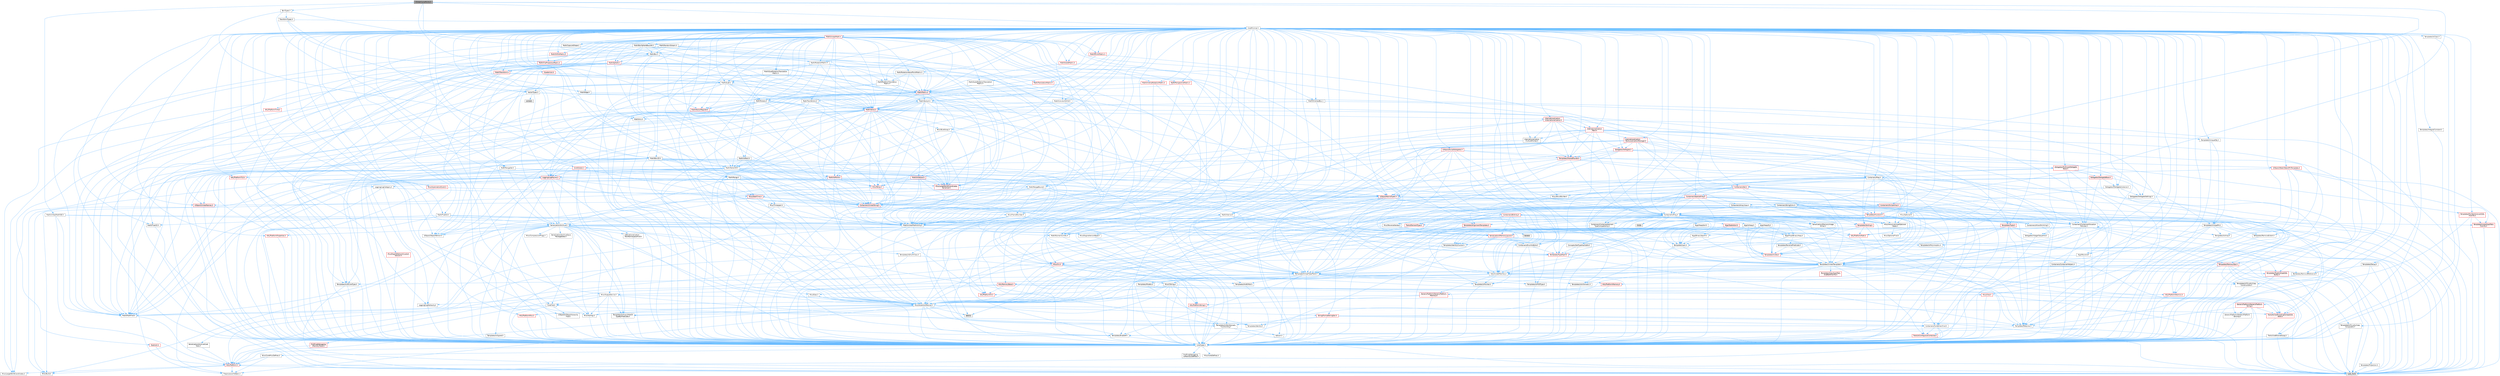 digraph "ZOrderCurvePoints.h"
{
 // INTERACTIVE_SVG=YES
 // LATEX_PDF_SIZE
  bgcolor="transparent";
  edge [fontname=Helvetica,fontsize=10,labelfontname=Helvetica,labelfontsize=10];
  node [fontname=Helvetica,fontsize=10,shape=box,height=0.2,width=0.4];
  Node1 [id="Node000001",label="ZOrderCurvePoints.h",height=0.2,width=0.4,color="gray40", fillcolor="grey60", style="filled", fontcolor="black",tooltip=" "];
  Node1 -> Node2 [id="edge1_Node000001_Node000002",color="steelblue1",style="solid",tooltip=" "];
  Node2 [id="Node000002",label="BoxTypes.h",height=0.2,width=0.4,color="grey40", fillcolor="white", style="filled",URL="$d2/da2/BoxTypes_8h.html",tooltip=" "];
  Node2 -> Node3 [id="edge2_Node000002_Node000003",color="steelblue1",style="solid",tooltip=" "];
  Node3 [id="Node000003",label="Math/Box.h",height=0.2,width=0.4,color="grey40", fillcolor="white", style="filled",URL="$de/d0f/Box_8h.html",tooltip=" "];
  Node3 -> Node4 [id="edge3_Node000003_Node000004",color="steelblue1",style="solid",tooltip=" "];
  Node4 [id="Node000004",label="CoreTypes.h",height=0.2,width=0.4,color="grey40", fillcolor="white", style="filled",URL="$dc/dec/CoreTypes_8h.html",tooltip=" "];
  Node4 -> Node5 [id="edge4_Node000004_Node000005",color="steelblue1",style="solid",tooltip=" "];
  Node5 [id="Node000005",label="HAL/Platform.h",height=0.2,width=0.4,color="red", fillcolor="#FFF0F0", style="filled",URL="$d9/dd0/Platform_8h.html",tooltip=" "];
  Node5 -> Node6 [id="edge5_Node000005_Node000006",color="steelblue1",style="solid",tooltip=" "];
  Node6 [id="Node000006",label="Misc/Build.h",height=0.2,width=0.4,color="grey40", fillcolor="white", style="filled",URL="$d3/dbb/Build_8h.html",tooltip=" "];
  Node5 -> Node7 [id="edge6_Node000005_Node000007",color="steelblue1",style="solid",tooltip=" "];
  Node7 [id="Node000007",label="Misc/LargeWorldCoordinates.h",height=0.2,width=0.4,color="grey40", fillcolor="white", style="filled",URL="$d2/dcb/LargeWorldCoordinates_8h.html",tooltip=" "];
  Node5 -> Node8 [id="edge7_Node000005_Node000008",color="steelblue1",style="solid",tooltip=" "];
  Node8 [id="Node000008",label="type_traits",height=0.2,width=0.4,color="grey60", fillcolor="#E0E0E0", style="filled",tooltip=" "];
  Node5 -> Node9 [id="edge8_Node000005_Node000009",color="steelblue1",style="solid",tooltip=" "];
  Node9 [id="Node000009",label="PreprocessorHelpers.h",height=0.2,width=0.4,color="grey40", fillcolor="white", style="filled",URL="$db/ddb/PreprocessorHelpers_8h.html",tooltip=" "];
  Node4 -> Node15 [id="edge9_Node000004_Node000015",color="steelblue1",style="solid",tooltip=" "];
  Node15 [id="Node000015",label="ProfilingDebugging\l/UMemoryDefines.h",height=0.2,width=0.4,color="grey40", fillcolor="white", style="filled",URL="$d2/da2/UMemoryDefines_8h.html",tooltip=" "];
  Node4 -> Node16 [id="edge10_Node000004_Node000016",color="steelblue1",style="solid",tooltip=" "];
  Node16 [id="Node000016",label="Misc/CoreMiscDefines.h",height=0.2,width=0.4,color="grey40", fillcolor="white", style="filled",URL="$da/d38/CoreMiscDefines_8h.html",tooltip=" "];
  Node16 -> Node5 [id="edge11_Node000016_Node000005",color="steelblue1",style="solid",tooltip=" "];
  Node16 -> Node9 [id="edge12_Node000016_Node000009",color="steelblue1",style="solid",tooltip=" "];
  Node4 -> Node17 [id="edge13_Node000004_Node000017",color="steelblue1",style="solid",tooltip=" "];
  Node17 [id="Node000017",label="Misc/CoreDefines.h",height=0.2,width=0.4,color="grey40", fillcolor="white", style="filled",URL="$d3/dd2/CoreDefines_8h.html",tooltip=" "];
  Node3 -> Node18 [id="edge14_Node000003_Node000018",color="steelblue1",style="solid",tooltip=" "];
  Node18 [id="Node000018",label="Misc/AssertionMacros.h",height=0.2,width=0.4,color="grey40", fillcolor="white", style="filled",URL="$d0/dfa/AssertionMacros_8h.html",tooltip=" "];
  Node18 -> Node4 [id="edge15_Node000018_Node000004",color="steelblue1",style="solid",tooltip=" "];
  Node18 -> Node5 [id="edge16_Node000018_Node000005",color="steelblue1",style="solid",tooltip=" "];
  Node18 -> Node19 [id="edge17_Node000018_Node000019",color="steelblue1",style="solid",tooltip=" "];
  Node19 [id="Node000019",label="HAL/PlatformMisc.h",height=0.2,width=0.4,color="red", fillcolor="#FFF0F0", style="filled",URL="$d0/df5/PlatformMisc_8h.html",tooltip=" "];
  Node19 -> Node4 [id="edge18_Node000019_Node000004",color="steelblue1",style="solid",tooltip=" "];
  Node18 -> Node9 [id="edge19_Node000018_Node000009",color="steelblue1",style="solid",tooltip=" "];
  Node18 -> Node55 [id="edge20_Node000018_Node000055",color="steelblue1",style="solid",tooltip=" "];
  Node55 [id="Node000055",label="Templates/EnableIf.h",height=0.2,width=0.4,color="grey40", fillcolor="white", style="filled",URL="$d7/d60/EnableIf_8h.html",tooltip=" "];
  Node55 -> Node4 [id="edge21_Node000055_Node000004",color="steelblue1",style="solid",tooltip=" "];
  Node18 -> Node56 [id="edge22_Node000018_Node000056",color="steelblue1",style="solid",tooltip=" "];
  Node56 [id="Node000056",label="Templates/IsArrayOrRefOf\lTypeByPredicate.h",height=0.2,width=0.4,color="grey40", fillcolor="white", style="filled",URL="$d6/da1/IsArrayOrRefOfTypeByPredicate_8h.html",tooltip=" "];
  Node56 -> Node4 [id="edge23_Node000056_Node000004",color="steelblue1",style="solid",tooltip=" "];
  Node18 -> Node57 [id="edge24_Node000018_Node000057",color="steelblue1",style="solid",tooltip=" "];
  Node57 [id="Node000057",label="Templates/IsValidVariadic\lFunctionArg.h",height=0.2,width=0.4,color="grey40", fillcolor="white", style="filled",URL="$d0/dc8/IsValidVariadicFunctionArg_8h.html",tooltip=" "];
  Node57 -> Node4 [id="edge25_Node000057_Node000004",color="steelblue1",style="solid",tooltip=" "];
  Node57 -> Node58 [id="edge26_Node000057_Node000058",color="steelblue1",style="solid",tooltip=" "];
  Node58 [id="Node000058",label="IsEnum.h",height=0.2,width=0.4,color="grey40", fillcolor="white", style="filled",URL="$d4/de5/IsEnum_8h.html",tooltip=" "];
  Node57 -> Node8 [id="edge27_Node000057_Node000008",color="steelblue1",style="solid",tooltip=" "];
  Node18 -> Node59 [id="edge28_Node000018_Node000059",color="steelblue1",style="solid",tooltip=" "];
  Node59 [id="Node000059",label="Traits/IsCharEncodingCompatible\lWith.h",height=0.2,width=0.4,color="red", fillcolor="#FFF0F0", style="filled",URL="$df/dd1/IsCharEncodingCompatibleWith_8h.html",tooltip=" "];
  Node59 -> Node8 [id="edge29_Node000059_Node000008",color="steelblue1",style="solid",tooltip=" "];
  Node18 -> Node61 [id="edge30_Node000018_Node000061",color="steelblue1",style="solid",tooltip=" "];
  Node61 [id="Node000061",label="Misc/VarArgs.h",height=0.2,width=0.4,color="grey40", fillcolor="white", style="filled",URL="$d5/d6f/VarArgs_8h.html",tooltip=" "];
  Node61 -> Node4 [id="edge31_Node000061_Node000004",color="steelblue1",style="solid",tooltip=" "];
  Node18 -> Node62 [id="edge32_Node000018_Node000062",color="steelblue1",style="solid",tooltip=" "];
  Node62 [id="Node000062",label="String/FormatStringSan.h",height=0.2,width=0.4,color="red", fillcolor="#FFF0F0", style="filled",URL="$d3/d8b/FormatStringSan_8h.html",tooltip=" "];
  Node62 -> Node8 [id="edge33_Node000062_Node000008",color="steelblue1",style="solid",tooltip=" "];
  Node62 -> Node4 [id="edge34_Node000062_Node000004",color="steelblue1",style="solid",tooltip=" "];
  Node62 -> Node63 [id="edge35_Node000062_Node000063",color="steelblue1",style="solid",tooltip=" "];
  Node63 [id="Node000063",label="Templates/Requires.h",height=0.2,width=0.4,color="grey40", fillcolor="white", style="filled",URL="$dc/d96/Requires_8h.html",tooltip=" "];
  Node63 -> Node55 [id="edge36_Node000063_Node000055",color="steelblue1",style="solid",tooltip=" "];
  Node63 -> Node8 [id="edge37_Node000063_Node000008",color="steelblue1",style="solid",tooltip=" "];
  Node62 -> Node64 [id="edge38_Node000062_Node000064",color="steelblue1",style="solid",tooltip=" "];
  Node64 [id="Node000064",label="Templates/Identity.h",height=0.2,width=0.4,color="grey40", fillcolor="white", style="filled",URL="$d0/dd5/Identity_8h.html",tooltip=" "];
  Node62 -> Node57 [id="edge39_Node000062_Node000057",color="steelblue1",style="solid",tooltip=" "];
  Node62 -> Node27 [id="edge40_Node000062_Node000027",color="steelblue1",style="solid",tooltip=" "];
  Node27 [id="Node000027",label="Containers/ContainersFwd.h",height=0.2,width=0.4,color="grey40", fillcolor="white", style="filled",URL="$d4/d0a/ContainersFwd_8h.html",tooltip=" "];
  Node27 -> Node5 [id="edge41_Node000027_Node000005",color="steelblue1",style="solid",tooltip=" "];
  Node27 -> Node4 [id="edge42_Node000027_Node000004",color="steelblue1",style="solid",tooltip=" "];
  Node27 -> Node24 [id="edge43_Node000027_Node000024",color="steelblue1",style="solid",tooltip=" "];
  Node24 [id="Node000024",label="Traits/IsContiguousContainer.h",height=0.2,width=0.4,color="red", fillcolor="#FFF0F0", style="filled",URL="$d5/d3c/IsContiguousContainer_8h.html",tooltip=" "];
  Node24 -> Node4 [id="edge44_Node000024_Node000004",color="steelblue1",style="solid",tooltip=" "];
  Node18 -> Node68 [id="edge45_Node000018_Node000068",color="steelblue1",style="solid",tooltip=" "];
  Node68 [id="Node000068",label="atomic",height=0.2,width=0.4,color="grey60", fillcolor="#E0E0E0", style="filled",tooltip=" "];
  Node3 -> Node28 [id="edge46_Node000003_Node000028",color="steelblue1",style="solid",tooltip=" "];
  Node28 [id="Node000028",label="Math/MathFwd.h",height=0.2,width=0.4,color="grey40", fillcolor="white", style="filled",URL="$d2/d10/MathFwd_8h.html",tooltip=" "];
  Node28 -> Node5 [id="edge47_Node000028_Node000005",color="steelblue1",style="solid",tooltip=" "];
  Node3 -> Node69 [id="edge48_Node000003_Node000069",color="steelblue1",style="solid",tooltip=" "];
  Node69 [id="Node000069",label="Math/UnrealMathUtility.h",height=0.2,width=0.4,color="grey40", fillcolor="white", style="filled",URL="$db/db8/UnrealMathUtility_8h.html",tooltip=" "];
  Node69 -> Node4 [id="edge49_Node000069_Node000004",color="steelblue1",style="solid",tooltip=" "];
  Node69 -> Node18 [id="edge50_Node000069_Node000018",color="steelblue1",style="solid",tooltip=" "];
  Node69 -> Node70 [id="edge51_Node000069_Node000070",color="steelblue1",style="solid",tooltip=" "];
  Node70 [id="Node000070",label="HAL/PlatformMath.h",height=0.2,width=0.4,color="red", fillcolor="#FFF0F0", style="filled",URL="$dc/d53/PlatformMath_8h.html",tooltip=" "];
  Node70 -> Node4 [id="edge52_Node000070_Node000004",color="steelblue1",style="solid",tooltip=" "];
  Node69 -> Node28 [id="edge53_Node000069_Node000028",color="steelblue1",style="solid",tooltip=" "];
  Node69 -> Node64 [id="edge54_Node000069_Node000064",color="steelblue1",style="solid",tooltip=" "];
  Node69 -> Node63 [id="edge55_Node000069_Node000063",color="steelblue1",style="solid",tooltip=" "];
  Node3 -> Node89 [id="edge56_Node000003_Node000089",color="steelblue1",style="solid",tooltip=" "];
  Node89 [id="Node000089",label="Containers/UnrealString.h",height=0.2,width=0.4,color="red", fillcolor="#FFF0F0", style="filled",URL="$d5/dba/UnrealString_8h.html",tooltip=" "];
  Node3 -> Node93 [id="edge57_Node000003_Node000093",color="steelblue1",style="solid",tooltip=" "];
  Node93 [id="Node000093",label="Math/Vector.h",height=0.2,width=0.4,color="red", fillcolor="#FFF0F0", style="filled",URL="$d6/dbe/Vector_8h.html",tooltip=" "];
  Node93 -> Node4 [id="edge58_Node000093_Node000004",color="steelblue1",style="solid",tooltip=" "];
  Node93 -> Node18 [id="edge59_Node000093_Node000018",color="steelblue1",style="solid",tooltip=" "];
  Node93 -> Node28 [id="edge60_Node000093_Node000028",color="steelblue1",style="solid",tooltip=" "];
  Node93 -> Node41 [id="edge61_Node000093_Node000041",color="steelblue1",style="solid",tooltip=" "];
  Node41 [id="Node000041",label="Math/NumericLimits.h",height=0.2,width=0.4,color="grey40", fillcolor="white", style="filled",URL="$df/d1b/NumericLimits_8h.html",tooltip=" "];
  Node41 -> Node4 [id="edge62_Node000041_Node000004",color="steelblue1",style="solid",tooltip=" "];
  Node93 -> Node94 [id="edge63_Node000093_Node000094",color="steelblue1",style="solid",tooltip=" "];
  Node94 [id="Node000094",label="Misc/Crc.h",height=0.2,width=0.4,color="red", fillcolor="#FFF0F0", style="filled",URL="$d4/dd2/Crc_8h.html",tooltip=" "];
  Node94 -> Node4 [id="edge64_Node000094_Node000004",color="steelblue1",style="solid",tooltip=" "];
  Node94 -> Node95 [id="edge65_Node000094_Node000095",color="steelblue1",style="solid",tooltip=" "];
  Node95 [id="Node000095",label="HAL/PlatformString.h",height=0.2,width=0.4,color="red", fillcolor="#FFF0F0", style="filled",URL="$db/db5/PlatformString_8h.html",tooltip=" "];
  Node95 -> Node4 [id="edge66_Node000095_Node000004",color="steelblue1",style="solid",tooltip=" "];
  Node94 -> Node18 [id="edge67_Node000094_Node000018",color="steelblue1",style="solid",tooltip=" "];
  Node94 -> Node97 [id="edge68_Node000094_Node000097",color="steelblue1",style="solid",tooltip=" "];
  Node97 [id="Node000097",label="Misc/CString.h",height=0.2,width=0.4,color="grey40", fillcolor="white", style="filled",URL="$d2/d49/CString_8h.html",tooltip=" "];
  Node97 -> Node4 [id="edge69_Node000097_Node000004",color="steelblue1",style="solid",tooltip=" "];
  Node97 -> Node31 [id="edge70_Node000097_Node000031",color="steelblue1",style="solid",tooltip=" "];
  Node31 [id="Node000031",label="HAL/PlatformCrt.h",height=0.2,width=0.4,color="red", fillcolor="#FFF0F0", style="filled",URL="$d8/d75/PlatformCrt_8h.html",tooltip=" "];
  Node97 -> Node95 [id="edge71_Node000097_Node000095",color="steelblue1",style="solid",tooltip=" "];
  Node97 -> Node18 [id="edge72_Node000097_Node000018",color="steelblue1",style="solid",tooltip=" "];
  Node97 -> Node98 [id="edge73_Node000097_Node000098",color="steelblue1",style="solid",tooltip=" "];
  Node98 [id="Node000098",label="Misc/Char.h",height=0.2,width=0.4,color="red", fillcolor="#FFF0F0", style="filled",URL="$d0/d58/Char_8h.html",tooltip=" "];
  Node98 -> Node4 [id="edge74_Node000098_Node000004",color="steelblue1",style="solid",tooltip=" "];
  Node98 -> Node8 [id="edge75_Node000098_Node000008",color="steelblue1",style="solid",tooltip=" "];
  Node97 -> Node61 [id="edge76_Node000097_Node000061",color="steelblue1",style="solid",tooltip=" "];
  Node97 -> Node56 [id="edge77_Node000097_Node000056",color="steelblue1",style="solid",tooltip=" "];
  Node97 -> Node57 [id="edge78_Node000097_Node000057",color="steelblue1",style="solid",tooltip=" "];
  Node97 -> Node59 [id="edge79_Node000097_Node000059",color="steelblue1",style="solid",tooltip=" "];
  Node94 -> Node98 [id="edge80_Node000094_Node000098",color="steelblue1",style="solid",tooltip=" "];
  Node94 -> Node76 [id="edge81_Node000094_Node000076",color="steelblue1",style="solid",tooltip=" "];
  Node76 [id="Node000076",label="Templates/UnrealTypeTraits.h",height=0.2,width=0.4,color="grey40", fillcolor="white", style="filled",URL="$d2/d2d/UnrealTypeTraits_8h.html",tooltip=" "];
  Node76 -> Node4 [id="edge82_Node000076_Node000004",color="steelblue1",style="solid",tooltip=" "];
  Node76 -> Node77 [id="edge83_Node000076_Node000077",color="steelblue1",style="solid",tooltip=" "];
  Node77 [id="Node000077",label="Templates/IsPointer.h",height=0.2,width=0.4,color="grey40", fillcolor="white", style="filled",URL="$d7/d05/IsPointer_8h.html",tooltip=" "];
  Node77 -> Node4 [id="edge84_Node000077_Node000004",color="steelblue1",style="solid",tooltip=" "];
  Node76 -> Node18 [id="edge85_Node000076_Node000018",color="steelblue1",style="solid",tooltip=" "];
  Node76 -> Node72 [id="edge86_Node000076_Node000072",color="steelblue1",style="solid",tooltip=" "];
  Node72 [id="Node000072",label="Templates/AndOrNot.h",height=0.2,width=0.4,color="grey40", fillcolor="white", style="filled",URL="$db/d0a/AndOrNot_8h.html",tooltip=" "];
  Node72 -> Node4 [id="edge87_Node000072_Node000004",color="steelblue1",style="solid",tooltip=" "];
  Node76 -> Node55 [id="edge88_Node000076_Node000055",color="steelblue1",style="solid",tooltip=" "];
  Node76 -> Node78 [id="edge89_Node000076_Node000078",color="steelblue1",style="solid",tooltip=" "];
  Node78 [id="Node000078",label="Templates/IsArithmetic.h",height=0.2,width=0.4,color="grey40", fillcolor="white", style="filled",URL="$d2/d5d/IsArithmetic_8h.html",tooltip=" "];
  Node78 -> Node4 [id="edge90_Node000078_Node000004",color="steelblue1",style="solid",tooltip=" "];
  Node76 -> Node58 [id="edge91_Node000076_Node000058",color="steelblue1",style="solid",tooltip=" "];
  Node76 -> Node79 [id="edge92_Node000076_Node000079",color="steelblue1",style="solid",tooltip=" "];
  Node79 [id="Node000079",label="Templates/Models.h",height=0.2,width=0.4,color="grey40", fillcolor="white", style="filled",URL="$d3/d0c/Models_8h.html",tooltip=" "];
  Node79 -> Node64 [id="edge93_Node000079_Node000064",color="steelblue1",style="solid",tooltip=" "];
  Node76 -> Node80 [id="edge94_Node000076_Node000080",color="steelblue1",style="solid",tooltip=" "];
  Node80 [id="Node000080",label="Templates/IsPODType.h",height=0.2,width=0.4,color="grey40", fillcolor="white", style="filled",URL="$d7/db1/IsPODType_8h.html",tooltip=" "];
  Node80 -> Node4 [id="edge95_Node000080_Node000004",color="steelblue1",style="solid",tooltip=" "];
  Node76 -> Node81 [id="edge96_Node000076_Node000081",color="steelblue1",style="solid",tooltip=" "];
  Node81 [id="Node000081",label="Templates/IsUECoreType.h",height=0.2,width=0.4,color="grey40", fillcolor="white", style="filled",URL="$d1/db8/IsUECoreType_8h.html",tooltip=" "];
  Node81 -> Node4 [id="edge97_Node000081_Node000004",color="steelblue1",style="solid",tooltip=" "];
  Node81 -> Node8 [id="edge98_Node000081_Node000008",color="steelblue1",style="solid",tooltip=" "];
  Node76 -> Node82 [id="edge99_Node000076_Node000082",color="steelblue1",style="solid",tooltip=" "];
  Node82 [id="Node000082",label="Templates/IsTriviallyCopy\lConstructible.h",height=0.2,width=0.4,color="grey40", fillcolor="white", style="filled",URL="$d3/d78/IsTriviallyCopyConstructible_8h.html",tooltip=" "];
  Node82 -> Node4 [id="edge100_Node000082_Node000004",color="steelblue1",style="solid",tooltip=" "];
  Node82 -> Node8 [id="edge101_Node000082_Node000008",color="steelblue1",style="solid",tooltip=" "];
  Node93 -> Node69 [id="edge102_Node000093_Node000069",color="steelblue1",style="solid",tooltip=" "];
  Node93 -> Node89 [id="edge103_Node000093_Node000089",color="steelblue1",style="solid",tooltip=" "];
  Node93 -> Node102 [id="edge104_Node000093_Node000102",color="steelblue1",style="solid",tooltip=" "];
  Node102 [id="Node000102",label="Misc/Parse.h",height=0.2,width=0.4,color="red", fillcolor="#FFF0F0", style="filled",URL="$dc/d71/Parse_8h.html",tooltip=" "];
  Node102 -> Node89 [id="edge105_Node000102_Node000089",color="steelblue1",style="solid",tooltip=" "];
  Node102 -> Node4 [id="edge106_Node000102_Node000004",color="steelblue1",style="solid",tooltip=" "];
  Node102 -> Node31 [id="edge107_Node000102_Node000031",color="steelblue1",style="solid",tooltip=" "];
  Node102 -> Node6 [id="edge108_Node000102_Node000006",color="steelblue1",style="solid",tooltip=" "];
  Node102 -> Node103 [id="edge109_Node000102_Node000103",color="steelblue1",style="solid",tooltip=" "];
  Node103 [id="Node000103",label="Templates/Function.h",height=0.2,width=0.4,color="red", fillcolor="#FFF0F0", style="filled",URL="$df/df5/Function_8h.html",tooltip=" "];
  Node103 -> Node4 [id="edge110_Node000103_Node000004",color="steelblue1",style="solid",tooltip=" "];
  Node103 -> Node18 [id="edge111_Node000103_Node000018",color="steelblue1",style="solid",tooltip=" "];
  Node103 -> Node104 [id="edge112_Node000103_Node000104",color="steelblue1",style="solid",tooltip=" "];
  Node104 [id="Node000104",label="Misc/IntrusiveUnsetOptional\lState.h",height=0.2,width=0.4,color="grey40", fillcolor="white", style="filled",URL="$d2/d0a/IntrusiveUnsetOptionalState_8h.html",tooltip=" "];
  Node104 -> Node105 [id="edge113_Node000104_Node000105",color="steelblue1",style="solid",tooltip=" "];
  Node105 [id="Node000105",label="Misc/OptionalFwd.h",height=0.2,width=0.4,color="grey40", fillcolor="white", style="filled",URL="$dc/d50/OptionalFwd_8h.html",tooltip=" "];
  Node103 -> Node106 [id="edge114_Node000103_Node000106",color="steelblue1",style="solid",tooltip=" "];
  Node106 [id="Node000106",label="HAL/UnrealMemory.h",height=0.2,width=0.4,color="grey40", fillcolor="white", style="filled",URL="$d9/d96/UnrealMemory_8h.html",tooltip=" "];
  Node106 -> Node4 [id="edge115_Node000106_Node000004",color="steelblue1",style="solid",tooltip=" "];
  Node106 -> Node107 [id="edge116_Node000106_Node000107",color="steelblue1",style="solid",tooltip=" "];
  Node107 [id="Node000107",label="GenericPlatform/GenericPlatform\lMemory.h",height=0.2,width=0.4,color="red", fillcolor="#FFF0F0", style="filled",URL="$dd/d22/GenericPlatformMemory_8h.html",tooltip=" "];
  Node107 -> Node26 [id="edge117_Node000107_Node000026",color="steelblue1",style="solid",tooltip=" "];
  Node26 [id="Node000026",label="CoreFwd.h",height=0.2,width=0.4,color="grey40", fillcolor="white", style="filled",URL="$d1/d1e/CoreFwd_8h.html",tooltip=" "];
  Node26 -> Node4 [id="edge118_Node000026_Node000004",color="steelblue1",style="solid",tooltip=" "];
  Node26 -> Node27 [id="edge119_Node000026_Node000027",color="steelblue1",style="solid",tooltip=" "];
  Node26 -> Node28 [id="edge120_Node000026_Node000028",color="steelblue1",style="solid",tooltip=" "];
  Node26 -> Node29 [id="edge121_Node000026_Node000029",color="steelblue1",style="solid",tooltip=" "];
  Node29 [id="Node000029",label="UObject/UObjectHierarchy\lFwd.h",height=0.2,width=0.4,color="grey40", fillcolor="white", style="filled",URL="$d3/d13/UObjectHierarchyFwd_8h.html",tooltip=" "];
  Node107 -> Node4 [id="edge122_Node000107_Node000004",color="steelblue1",style="solid",tooltip=" "];
  Node107 -> Node95 [id="edge123_Node000107_Node000095",color="steelblue1",style="solid",tooltip=" "];
  Node106 -> Node108 [id="edge124_Node000106_Node000108",color="steelblue1",style="solid",tooltip=" "];
  Node108 [id="Node000108",label="HAL/MemoryBase.h",height=0.2,width=0.4,color="red", fillcolor="#FFF0F0", style="filled",URL="$d6/d9f/MemoryBase_8h.html",tooltip=" "];
  Node108 -> Node4 [id="edge125_Node000108_Node000004",color="steelblue1",style="solid",tooltip=" "];
  Node108 -> Node48 [id="edge126_Node000108_Node000048",color="steelblue1",style="solid",tooltip=" "];
  Node48 [id="Node000048",label="HAL/PlatformAtomics.h",height=0.2,width=0.4,color="red", fillcolor="#FFF0F0", style="filled",URL="$d3/d36/PlatformAtomics_8h.html",tooltip=" "];
  Node48 -> Node4 [id="edge127_Node000048_Node000004",color="steelblue1",style="solid",tooltip=" "];
  Node108 -> Node31 [id="edge128_Node000108_Node000031",color="steelblue1",style="solid",tooltip=" "];
  Node108 -> Node109 [id="edge129_Node000108_Node000109",color="steelblue1",style="solid",tooltip=" "];
  Node109 [id="Node000109",label="Misc/Exec.h",height=0.2,width=0.4,color="grey40", fillcolor="white", style="filled",URL="$de/ddb/Exec_8h.html",tooltip=" "];
  Node109 -> Node4 [id="edge130_Node000109_Node000004",color="steelblue1",style="solid",tooltip=" "];
  Node109 -> Node18 [id="edge131_Node000109_Node000018",color="steelblue1",style="solid",tooltip=" "];
  Node108 -> Node110 [id="edge132_Node000108_Node000110",color="steelblue1",style="solid",tooltip=" "];
  Node110 [id="Node000110",label="Misc/OutputDevice.h",height=0.2,width=0.4,color="grey40", fillcolor="white", style="filled",URL="$d7/d32/OutputDevice_8h.html",tooltip=" "];
  Node110 -> Node26 [id="edge133_Node000110_Node000026",color="steelblue1",style="solid",tooltip=" "];
  Node110 -> Node4 [id="edge134_Node000110_Node000004",color="steelblue1",style="solid",tooltip=" "];
  Node110 -> Node111 [id="edge135_Node000110_Node000111",color="steelblue1",style="solid",tooltip=" "];
  Node111 [id="Node000111",label="Logging/LogVerbosity.h",height=0.2,width=0.4,color="grey40", fillcolor="white", style="filled",URL="$d2/d8f/LogVerbosity_8h.html",tooltip=" "];
  Node111 -> Node4 [id="edge136_Node000111_Node000004",color="steelblue1",style="solid",tooltip=" "];
  Node110 -> Node61 [id="edge137_Node000110_Node000061",color="steelblue1",style="solid",tooltip=" "];
  Node110 -> Node56 [id="edge138_Node000110_Node000056",color="steelblue1",style="solid",tooltip=" "];
  Node110 -> Node57 [id="edge139_Node000110_Node000057",color="steelblue1",style="solid",tooltip=" "];
  Node110 -> Node59 [id="edge140_Node000110_Node000059",color="steelblue1",style="solid",tooltip=" "];
  Node106 -> Node117 [id="edge141_Node000106_Node000117",color="steelblue1",style="solid",tooltip=" "];
  Node117 [id="Node000117",label="HAL/PlatformMemory.h",height=0.2,width=0.4,color="red", fillcolor="#FFF0F0", style="filled",URL="$de/d68/PlatformMemory_8h.html",tooltip=" "];
  Node117 -> Node4 [id="edge142_Node000117_Node000004",color="steelblue1",style="solid",tooltip=" "];
  Node117 -> Node107 [id="edge143_Node000117_Node000107",color="steelblue1",style="solid",tooltip=" "];
  Node106 -> Node119 [id="edge144_Node000106_Node000119",color="steelblue1",style="solid",tooltip=" "];
  Node119 [id="Node000119",label="ProfilingDebugging\l/MemoryTrace.h",height=0.2,width=0.4,color="red", fillcolor="#FFF0F0", style="filled",URL="$da/dd7/MemoryTrace_8h.html",tooltip=" "];
  Node119 -> Node5 [id="edge145_Node000119_Node000005",color="steelblue1",style="solid",tooltip=" "];
  Node106 -> Node77 [id="edge146_Node000106_Node000077",color="steelblue1",style="solid",tooltip=" "];
  Node103 -> Node76 [id="edge147_Node000103_Node000076",color="steelblue1",style="solid",tooltip=" "];
  Node103 -> Node121 [id="edge148_Node000103_Node000121",color="steelblue1",style="solid",tooltip=" "];
  Node121 [id="Node000121",label="Templates/Invoke.h",height=0.2,width=0.4,color="red", fillcolor="#FFF0F0", style="filled",URL="$d7/deb/Invoke_8h.html",tooltip=" "];
  Node121 -> Node4 [id="edge149_Node000121_Node000004",color="steelblue1",style="solid",tooltip=" "];
  Node121 -> Node123 [id="edge150_Node000121_Node000123",color="steelblue1",style="solid",tooltip=" "];
  Node123 [id="Node000123",label="Templates/UnrealTemplate.h",height=0.2,width=0.4,color="grey40", fillcolor="white", style="filled",URL="$d4/d24/UnrealTemplate_8h.html",tooltip=" "];
  Node123 -> Node4 [id="edge151_Node000123_Node000004",color="steelblue1",style="solid",tooltip=" "];
  Node123 -> Node77 [id="edge152_Node000123_Node000077",color="steelblue1",style="solid",tooltip=" "];
  Node123 -> Node106 [id="edge153_Node000123_Node000106",color="steelblue1",style="solid",tooltip=" "];
  Node123 -> Node124 [id="edge154_Node000123_Node000124",color="steelblue1",style="solid",tooltip=" "];
  Node124 [id="Node000124",label="Templates/CopyQualifiers\lAndRefsFromTo.h",height=0.2,width=0.4,color="red", fillcolor="#FFF0F0", style="filled",URL="$d3/db3/CopyQualifiersAndRefsFromTo_8h.html",tooltip=" "];
  Node123 -> Node76 [id="edge155_Node000123_Node000076",color="steelblue1",style="solid",tooltip=" "];
  Node123 -> Node74 [id="edge156_Node000123_Node000074",color="steelblue1",style="solid",tooltip=" "];
  Node74 [id="Node000074",label="Templates/RemoveReference.h",height=0.2,width=0.4,color="grey40", fillcolor="white", style="filled",URL="$da/dbe/RemoveReference_8h.html",tooltip=" "];
  Node74 -> Node4 [id="edge157_Node000074_Node000004",color="steelblue1",style="solid",tooltip=" "];
  Node123 -> Node63 [id="edge158_Node000123_Node000063",color="steelblue1",style="solid",tooltip=" "];
  Node123 -> Node86 [id="edge159_Node000123_Node000086",color="steelblue1",style="solid",tooltip=" "];
  Node86 [id="Node000086",label="Templates/TypeCompatible\lBytes.h",height=0.2,width=0.4,color="red", fillcolor="#FFF0F0", style="filled",URL="$df/d0a/TypeCompatibleBytes_8h.html",tooltip=" "];
  Node86 -> Node4 [id="edge160_Node000086_Node000004",color="steelblue1",style="solid",tooltip=" "];
  Node86 -> Node8 [id="edge161_Node000086_Node000008",color="steelblue1",style="solid",tooltip=" "];
  Node123 -> Node64 [id="edge162_Node000123_Node000064",color="steelblue1",style="solid",tooltip=" "];
  Node123 -> Node24 [id="edge163_Node000123_Node000024",color="steelblue1",style="solid",tooltip=" "];
  Node123 -> Node126 [id="edge164_Node000123_Node000126",color="steelblue1",style="solid",tooltip=" "];
  Node126 [id="Node000126",label="Traits/UseBitwiseSwap.h",height=0.2,width=0.4,color="grey40", fillcolor="white", style="filled",URL="$db/df3/UseBitwiseSwap_8h.html",tooltip=" "];
  Node126 -> Node4 [id="edge165_Node000126_Node000004",color="steelblue1",style="solid",tooltip=" "];
  Node126 -> Node8 [id="edge166_Node000126_Node000008",color="steelblue1",style="solid",tooltip=" "];
  Node123 -> Node8 [id="edge167_Node000123_Node000008",color="steelblue1",style="solid",tooltip=" "];
  Node121 -> Node8 [id="edge168_Node000121_Node000008",color="steelblue1",style="solid",tooltip=" "];
  Node103 -> Node123 [id="edge169_Node000103_Node000123",color="steelblue1",style="solid",tooltip=" "];
  Node103 -> Node63 [id="edge170_Node000103_Node000063",color="steelblue1",style="solid",tooltip=" "];
  Node103 -> Node69 [id="edge171_Node000103_Node000069",color="steelblue1",style="solid",tooltip=" "];
  Node103 -> Node8 [id="edge172_Node000103_Node000008",color="steelblue1",style="solid",tooltip=" "];
  Node93 -> Node127 [id="edge173_Node000093_Node000127",color="steelblue1",style="solid",tooltip=" "];
  Node127 [id="Node000127",label="Misc/LargeWorldCoordinates\lSerializer.h",height=0.2,width=0.4,color="red", fillcolor="#FFF0F0", style="filled",URL="$d7/df9/LargeWorldCoordinatesSerializer_8h.html",tooltip=" "];
  Node127 -> Node128 [id="edge174_Node000127_Node000128",color="steelblue1",style="solid",tooltip=" "];
  Node128 [id="Node000128",label="UObject/NameTypes.h",height=0.2,width=0.4,color="red", fillcolor="#FFF0F0", style="filled",URL="$d6/d35/NameTypes_8h.html",tooltip=" "];
  Node128 -> Node4 [id="edge175_Node000128_Node000004",color="steelblue1",style="solid",tooltip=" "];
  Node128 -> Node18 [id="edge176_Node000128_Node000018",color="steelblue1",style="solid",tooltip=" "];
  Node128 -> Node106 [id="edge177_Node000128_Node000106",color="steelblue1",style="solid",tooltip=" "];
  Node128 -> Node76 [id="edge178_Node000128_Node000076",color="steelblue1",style="solid",tooltip=" "];
  Node128 -> Node123 [id="edge179_Node000128_Node000123",color="steelblue1",style="solid",tooltip=" "];
  Node128 -> Node89 [id="edge180_Node000128_Node000089",color="steelblue1",style="solid",tooltip=" "];
  Node128 -> Node132 [id="edge181_Node000128_Node000132",color="steelblue1",style="solid",tooltip=" "];
  Node132 [id="Node000132",label="Containers/StringConv.h",height=0.2,width=0.4,color="grey40", fillcolor="white", style="filled",URL="$d3/ddf/StringConv_8h.html",tooltip=" "];
  Node132 -> Node4 [id="edge182_Node000132_Node000004",color="steelblue1",style="solid",tooltip=" "];
  Node132 -> Node18 [id="edge183_Node000132_Node000018",color="steelblue1",style="solid",tooltip=" "];
  Node132 -> Node133 [id="edge184_Node000132_Node000133",color="steelblue1",style="solid",tooltip=" "];
  Node133 [id="Node000133",label="Containers/ContainerAllocation\lPolicies.h",height=0.2,width=0.4,color="grey40", fillcolor="white", style="filled",URL="$d7/dff/ContainerAllocationPolicies_8h.html",tooltip=" "];
  Node133 -> Node4 [id="edge185_Node000133_Node000004",color="steelblue1",style="solid",tooltip=" "];
  Node133 -> Node134 [id="edge186_Node000133_Node000134",color="steelblue1",style="solid",tooltip=" "];
  Node134 [id="Node000134",label="Containers/ContainerHelpers.h",height=0.2,width=0.4,color="grey40", fillcolor="white", style="filled",URL="$d7/d33/ContainerHelpers_8h.html",tooltip=" "];
  Node134 -> Node4 [id="edge187_Node000134_Node000004",color="steelblue1",style="solid",tooltip=" "];
  Node133 -> Node133 [id="edge188_Node000133_Node000133",color="steelblue1",style="solid",tooltip=" "];
  Node133 -> Node70 [id="edge189_Node000133_Node000070",color="steelblue1",style="solid",tooltip=" "];
  Node133 -> Node106 [id="edge190_Node000133_Node000106",color="steelblue1",style="solid",tooltip=" "];
  Node133 -> Node41 [id="edge191_Node000133_Node000041",color="steelblue1",style="solid",tooltip=" "];
  Node133 -> Node18 [id="edge192_Node000133_Node000018",color="steelblue1",style="solid",tooltip=" "];
  Node133 -> Node135 [id="edge193_Node000133_Node000135",color="steelblue1",style="solid",tooltip=" "];
  Node135 [id="Node000135",label="Templates/IsPolymorphic.h",height=0.2,width=0.4,color="grey40", fillcolor="white", style="filled",URL="$dc/d20/IsPolymorphic_8h.html",tooltip=" "];
  Node133 -> Node136 [id="edge194_Node000133_Node000136",color="steelblue1",style="solid",tooltip=" "];
  Node136 [id="Node000136",label="Templates/MemoryOps.h",height=0.2,width=0.4,color="red", fillcolor="#FFF0F0", style="filled",URL="$db/dea/MemoryOps_8h.html",tooltip=" "];
  Node136 -> Node4 [id="edge195_Node000136_Node000004",color="steelblue1",style="solid",tooltip=" "];
  Node136 -> Node106 [id="edge196_Node000136_Node000106",color="steelblue1",style="solid",tooltip=" "];
  Node136 -> Node116 [id="edge197_Node000136_Node000116",color="steelblue1",style="solid",tooltip=" "];
  Node116 [id="Node000116",label="Templates/IsTriviallyCopy\lAssignable.h",height=0.2,width=0.4,color="grey40", fillcolor="white", style="filled",URL="$d2/df2/IsTriviallyCopyAssignable_8h.html",tooltip=" "];
  Node116 -> Node4 [id="edge198_Node000116_Node000004",color="steelblue1",style="solid",tooltip=" "];
  Node116 -> Node8 [id="edge199_Node000116_Node000008",color="steelblue1",style="solid",tooltip=" "];
  Node136 -> Node82 [id="edge200_Node000136_Node000082",color="steelblue1",style="solid",tooltip=" "];
  Node136 -> Node63 [id="edge201_Node000136_Node000063",color="steelblue1",style="solid",tooltip=" "];
  Node136 -> Node76 [id="edge202_Node000136_Node000076",color="steelblue1",style="solid",tooltip=" "];
  Node136 -> Node126 [id="edge203_Node000136_Node000126",color="steelblue1",style="solid",tooltip=" "];
  Node136 -> Node8 [id="edge204_Node000136_Node000008",color="steelblue1",style="solid",tooltip=" "];
  Node133 -> Node86 [id="edge205_Node000133_Node000086",color="steelblue1",style="solid",tooltip=" "];
  Node133 -> Node8 [id="edge206_Node000133_Node000008",color="steelblue1",style="solid",tooltip=" "];
  Node132 -> Node137 [id="edge207_Node000132_Node000137",color="steelblue1",style="solid",tooltip=" "];
  Node137 [id="Node000137",label="Containers/Array.h",height=0.2,width=0.4,color="grey40", fillcolor="white", style="filled",URL="$df/dd0/Array_8h.html",tooltip=" "];
  Node137 -> Node4 [id="edge208_Node000137_Node000004",color="steelblue1",style="solid",tooltip=" "];
  Node137 -> Node18 [id="edge209_Node000137_Node000018",color="steelblue1",style="solid",tooltip=" "];
  Node137 -> Node104 [id="edge210_Node000137_Node000104",color="steelblue1",style="solid",tooltip=" "];
  Node137 -> Node138 [id="edge211_Node000137_Node000138",color="steelblue1",style="solid",tooltip=" "];
  Node138 [id="Node000138",label="Misc/ReverseIterate.h",height=0.2,width=0.4,color="grey40", fillcolor="white", style="filled",URL="$db/de3/ReverseIterate_8h.html",tooltip=" "];
  Node138 -> Node5 [id="edge212_Node000138_Node000005",color="steelblue1",style="solid",tooltip=" "];
  Node138 -> Node139 [id="edge213_Node000138_Node000139",color="steelblue1",style="solid",tooltip=" "];
  Node139 [id="Node000139",label="iterator",height=0.2,width=0.4,color="grey60", fillcolor="#E0E0E0", style="filled",tooltip=" "];
  Node137 -> Node106 [id="edge214_Node000137_Node000106",color="steelblue1",style="solid",tooltip=" "];
  Node137 -> Node76 [id="edge215_Node000137_Node000076",color="steelblue1",style="solid",tooltip=" "];
  Node137 -> Node123 [id="edge216_Node000137_Node000123",color="steelblue1",style="solid",tooltip=" "];
  Node137 -> Node140 [id="edge217_Node000137_Node000140",color="steelblue1",style="solid",tooltip=" "];
  Node140 [id="Node000140",label="Containers/AllowShrinking.h",height=0.2,width=0.4,color="grey40", fillcolor="white", style="filled",URL="$d7/d1a/AllowShrinking_8h.html",tooltip=" "];
  Node140 -> Node4 [id="edge218_Node000140_Node000004",color="steelblue1",style="solid",tooltip=" "];
  Node137 -> Node133 [id="edge219_Node000137_Node000133",color="steelblue1",style="solid",tooltip=" "];
  Node137 -> Node141 [id="edge220_Node000137_Node000141",color="steelblue1",style="solid",tooltip=" "];
  Node141 [id="Node000141",label="Containers/ContainerElement\lTypeCompatibility.h",height=0.2,width=0.4,color="grey40", fillcolor="white", style="filled",URL="$df/ddf/ContainerElementTypeCompatibility_8h.html",tooltip=" "];
  Node141 -> Node4 [id="edge221_Node000141_Node000004",color="steelblue1",style="solid",tooltip=" "];
  Node141 -> Node76 [id="edge222_Node000141_Node000076",color="steelblue1",style="solid",tooltip=" "];
  Node137 -> Node142 [id="edge223_Node000137_Node000142",color="steelblue1",style="solid",tooltip=" "];
  Node142 [id="Node000142",label="Serialization/Archive.h",height=0.2,width=0.4,color="grey40", fillcolor="white", style="filled",URL="$d7/d3b/Archive_8h.html",tooltip=" "];
  Node142 -> Node26 [id="edge224_Node000142_Node000026",color="steelblue1",style="solid",tooltip=" "];
  Node142 -> Node4 [id="edge225_Node000142_Node000004",color="steelblue1",style="solid",tooltip=" "];
  Node142 -> Node143 [id="edge226_Node000142_Node000143",color="steelblue1",style="solid",tooltip=" "];
  Node143 [id="Node000143",label="HAL/PlatformProperties.h",height=0.2,width=0.4,color="red", fillcolor="#FFF0F0", style="filled",URL="$d9/db0/PlatformProperties_8h.html",tooltip=" "];
  Node143 -> Node4 [id="edge227_Node000143_Node000004",color="steelblue1",style="solid",tooltip=" "];
  Node142 -> Node146 [id="edge228_Node000142_Node000146",color="steelblue1",style="solid",tooltip=" "];
  Node146 [id="Node000146",label="Internationalization\l/TextNamespaceFwd.h",height=0.2,width=0.4,color="grey40", fillcolor="white", style="filled",URL="$d8/d97/TextNamespaceFwd_8h.html",tooltip=" "];
  Node146 -> Node4 [id="edge229_Node000146_Node000004",color="steelblue1",style="solid",tooltip=" "];
  Node142 -> Node28 [id="edge230_Node000142_Node000028",color="steelblue1",style="solid",tooltip=" "];
  Node142 -> Node18 [id="edge231_Node000142_Node000018",color="steelblue1",style="solid",tooltip=" "];
  Node142 -> Node6 [id="edge232_Node000142_Node000006",color="steelblue1",style="solid",tooltip=" "];
  Node142 -> Node42 [id="edge233_Node000142_Node000042",color="steelblue1",style="solid",tooltip=" "];
  Node42 [id="Node000042",label="Misc/CompressionFlags.h",height=0.2,width=0.4,color="grey40", fillcolor="white", style="filled",URL="$d9/d76/CompressionFlags_8h.html",tooltip=" "];
  Node142 -> Node147 [id="edge234_Node000142_Node000147",color="steelblue1",style="solid",tooltip=" "];
  Node147 [id="Node000147",label="Misc/EngineVersionBase.h",height=0.2,width=0.4,color="grey40", fillcolor="white", style="filled",URL="$d5/d2b/EngineVersionBase_8h.html",tooltip=" "];
  Node147 -> Node4 [id="edge235_Node000147_Node000004",color="steelblue1",style="solid",tooltip=" "];
  Node142 -> Node61 [id="edge236_Node000142_Node000061",color="steelblue1",style="solid",tooltip=" "];
  Node142 -> Node148 [id="edge237_Node000142_Node000148",color="steelblue1",style="solid",tooltip=" "];
  Node148 [id="Node000148",label="Serialization/ArchiveCook\lData.h",height=0.2,width=0.4,color="grey40", fillcolor="white", style="filled",URL="$dc/db6/ArchiveCookData_8h.html",tooltip=" "];
  Node148 -> Node5 [id="edge238_Node000148_Node000005",color="steelblue1",style="solid",tooltip=" "];
  Node142 -> Node149 [id="edge239_Node000142_Node000149",color="steelblue1",style="solid",tooltip=" "];
  Node149 [id="Node000149",label="Serialization/ArchiveSave\lPackageData.h",height=0.2,width=0.4,color="grey40", fillcolor="white", style="filled",URL="$d1/d37/ArchiveSavePackageData_8h.html",tooltip=" "];
  Node142 -> Node55 [id="edge240_Node000142_Node000055",color="steelblue1",style="solid",tooltip=" "];
  Node142 -> Node56 [id="edge241_Node000142_Node000056",color="steelblue1",style="solid",tooltip=" "];
  Node142 -> Node150 [id="edge242_Node000142_Node000150",color="steelblue1",style="solid",tooltip=" "];
  Node150 [id="Node000150",label="Templates/IsEnumClass.h",height=0.2,width=0.4,color="grey40", fillcolor="white", style="filled",URL="$d7/d15/IsEnumClass_8h.html",tooltip=" "];
  Node150 -> Node4 [id="edge243_Node000150_Node000004",color="steelblue1",style="solid",tooltip=" "];
  Node150 -> Node72 [id="edge244_Node000150_Node000072",color="steelblue1",style="solid",tooltip=" "];
  Node142 -> Node84 [id="edge245_Node000142_Node000084",color="steelblue1",style="solid",tooltip=" "];
  Node84 [id="Node000084",label="Templates/IsSigned.h",height=0.2,width=0.4,color="grey40", fillcolor="white", style="filled",URL="$d8/dd8/IsSigned_8h.html",tooltip=" "];
  Node84 -> Node4 [id="edge246_Node000084_Node000004",color="steelblue1",style="solid",tooltip=" "];
  Node142 -> Node57 [id="edge247_Node000142_Node000057",color="steelblue1",style="solid",tooltip=" "];
  Node142 -> Node123 [id="edge248_Node000142_Node000123",color="steelblue1",style="solid",tooltip=" "];
  Node142 -> Node59 [id="edge249_Node000142_Node000059",color="steelblue1",style="solid",tooltip=" "];
  Node142 -> Node151 [id="edge250_Node000142_Node000151",color="steelblue1",style="solid",tooltip=" "];
  Node151 [id="Node000151",label="UObject/ObjectVersion.h",height=0.2,width=0.4,color="grey40", fillcolor="white", style="filled",URL="$da/d63/ObjectVersion_8h.html",tooltip=" "];
  Node151 -> Node4 [id="edge251_Node000151_Node000004",color="steelblue1",style="solid",tooltip=" "];
  Node137 -> Node152 [id="edge252_Node000137_Node000152",color="steelblue1",style="solid",tooltip=" "];
  Node152 [id="Node000152",label="Serialization/MemoryImage\lWriter.h",height=0.2,width=0.4,color="grey40", fillcolor="white", style="filled",URL="$d0/d08/MemoryImageWriter_8h.html",tooltip=" "];
  Node152 -> Node4 [id="edge253_Node000152_Node000004",color="steelblue1",style="solid",tooltip=" "];
  Node152 -> Node153 [id="edge254_Node000152_Node000153",color="steelblue1",style="solid",tooltip=" "];
  Node153 [id="Node000153",label="Serialization/MemoryLayout.h",height=0.2,width=0.4,color="red", fillcolor="#FFF0F0", style="filled",URL="$d7/d66/MemoryLayout_8h.html",tooltip=" "];
  Node153 -> Node156 [id="edge255_Node000153_Node000156",color="steelblue1",style="solid",tooltip=" "];
  Node156 [id="Node000156",label="Containers/EnumAsByte.h",height=0.2,width=0.4,color="grey40", fillcolor="white", style="filled",URL="$d6/d9a/EnumAsByte_8h.html",tooltip=" "];
  Node156 -> Node4 [id="edge256_Node000156_Node000004",color="steelblue1",style="solid",tooltip=" "];
  Node156 -> Node80 [id="edge257_Node000156_Node000080",color="steelblue1",style="solid",tooltip=" "];
  Node156 -> Node157 [id="edge258_Node000156_Node000157",color="steelblue1",style="solid",tooltip=" "];
  Node157 [id="Node000157",label="Templates/TypeHash.h",height=0.2,width=0.4,color="red", fillcolor="#FFF0F0", style="filled",URL="$d1/d62/TypeHash_8h.html",tooltip=" "];
  Node157 -> Node4 [id="edge259_Node000157_Node000004",color="steelblue1",style="solid",tooltip=" "];
  Node157 -> Node63 [id="edge260_Node000157_Node000063",color="steelblue1",style="solid",tooltip=" "];
  Node157 -> Node94 [id="edge261_Node000157_Node000094",color="steelblue1",style="solid",tooltip=" "];
  Node157 -> Node8 [id="edge262_Node000157_Node000008",color="steelblue1",style="solid",tooltip=" "];
  Node153 -> Node106 [id="edge263_Node000153_Node000106",color="steelblue1",style="solid",tooltip=" "];
  Node153 -> Node55 [id="edge264_Node000153_Node000055",color="steelblue1",style="solid",tooltip=" "];
  Node153 -> Node135 [id="edge265_Node000153_Node000135",color="steelblue1",style="solid",tooltip=" "];
  Node153 -> Node79 [id="edge266_Node000153_Node000079",color="steelblue1",style="solid",tooltip=" "];
  Node153 -> Node123 [id="edge267_Node000153_Node000123",color="steelblue1",style="solid",tooltip=" "];
  Node137 -> Node161 [id="edge268_Node000137_Node000161",color="steelblue1",style="solid",tooltip=" "];
  Node161 [id="Node000161",label="Algo/Heapify.h",height=0.2,width=0.4,color="grey40", fillcolor="white", style="filled",URL="$d0/d2a/Heapify_8h.html",tooltip=" "];
  Node161 -> Node162 [id="edge269_Node000161_Node000162",color="steelblue1",style="solid",tooltip=" "];
  Node162 [id="Node000162",label="Algo/Impl/BinaryHeap.h",height=0.2,width=0.4,color="grey40", fillcolor="white", style="filled",URL="$d7/da3/Algo_2Impl_2BinaryHeap_8h.html",tooltip=" "];
  Node162 -> Node121 [id="edge270_Node000162_Node000121",color="steelblue1",style="solid",tooltip=" "];
  Node162 -> Node163 [id="edge271_Node000162_Node000163",color="steelblue1",style="solid",tooltip=" "];
  Node163 [id="Node000163",label="Templates/Projection.h",height=0.2,width=0.4,color="grey40", fillcolor="white", style="filled",URL="$d7/df0/Projection_8h.html",tooltip=" "];
  Node163 -> Node8 [id="edge272_Node000163_Node000008",color="steelblue1",style="solid",tooltip=" "];
  Node162 -> Node164 [id="edge273_Node000162_Node000164",color="steelblue1",style="solid",tooltip=" "];
  Node164 [id="Node000164",label="Templates/ReversePredicate.h",height=0.2,width=0.4,color="grey40", fillcolor="white", style="filled",URL="$d8/d28/ReversePredicate_8h.html",tooltip=" "];
  Node164 -> Node121 [id="edge274_Node000164_Node000121",color="steelblue1",style="solid",tooltip=" "];
  Node164 -> Node123 [id="edge275_Node000164_Node000123",color="steelblue1",style="solid",tooltip=" "];
  Node162 -> Node8 [id="edge276_Node000162_Node000008",color="steelblue1",style="solid",tooltip=" "];
  Node161 -> Node165 [id="edge277_Node000161_Node000165",color="steelblue1",style="solid",tooltip=" "];
  Node165 [id="Node000165",label="Templates/IdentityFunctor.h",height=0.2,width=0.4,color="grey40", fillcolor="white", style="filled",URL="$d7/d2e/IdentityFunctor_8h.html",tooltip=" "];
  Node165 -> Node5 [id="edge278_Node000165_Node000005",color="steelblue1",style="solid",tooltip=" "];
  Node161 -> Node121 [id="edge279_Node000161_Node000121",color="steelblue1",style="solid",tooltip=" "];
  Node161 -> Node166 [id="edge280_Node000161_Node000166",color="steelblue1",style="solid",tooltip=" "];
  Node166 [id="Node000166",label="Templates/Less.h",height=0.2,width=0.4,color="grey40", fillcolor="white", style="filled",URL="$de/dc8/Less_8h.html",tooltip=" "];
  Node166 -> Node4 [id="edge281_Node000166_Node000004",color="steelblue1",style="solid",tooltip=" "];
  Node166 -> Node123 [id="edge282_Node000166_Node000123",color="steelblue1",style="solid",tooltip=" "];
  Node161 -> Node123 [id="edge283_Node000161_Node000123",color="steelblue1",style="solid",tooltip=" "];
  Node137 -> Node167 [id="edge284_Node000137_Node000167",color="steelblue1",style="solid",tooltip=" "];
  Node167 [id="Node000167",label="Algo/HeapSort.h",height=0.2,width=0.4,color="grey40", fillcolor="white", style="filled",URL="$d3/d92/HeapSort_8h.html",tooltip=" "];
  Node167 -> Node162 [id="edge285_Node000167_Node000162",color="steelblue1",style="solid",tooltip=" "];
  Node167 -> Node165 [id="edge286_Node000167_Node000165",color="steelblue1",style="solid",tooltip=" "];
  Node167 -> Node166 [id="edge287_Node000167_Node000166",color="steelblue1",style="solid",tooltip=" "];
  Node167 -> Node123 [id="edge288_Node000167_Node000123",color="steelblue1",style="solid",tooltip=" "];
  Node137 -> Node168 [id="edge289_Node000137_Node000168",color="steelblue1",style="solid",tooltip=" "];
  Node168 [id="Node000168",label="Algo/IsHeap.h",height=0.2,width=0.4,color="grey40", fillcolor="white", style="filled",URL="$de/d32/IsHeap_8h.html",tooltip=" "];
  Node168 -> Node162 [id="edge290_Node000168_Node000162",color="steelblue1",style="solid",tooltip=" "];
  Node168 -> Node165 [id="edge291_Node000168_Node000165",color="steelblue1",style="solid",tooltip=" "];
  Node168 -> Node121 [id="edge292_Node000168_Node000121",color="steelblue1",style="solid",tooltip=" "];
  Node168 -> Node166 [id="edge293_Node000168_Node000166",color="steelblue1",style="solid",tooltip=" "];
  Node168 -> Node123 [id="edge294_Node000168_Node000123",color="steelblue1",style="solid",tooltip=" "];
  Node137 -> Node162 [id="edge295_Node000137_Node000162",color="steelblue1",style="solid",tooltip=" "];
  Node137 -> Node169 [id="edge296_Node000137_Node000169",color="steelblue1",style="solid",tooltip=" "];
  Node169 [id="Node000169",label="Algo/StableSort.h",height=0.2,width=0.4,color="red", fillcolor="#FFF0F0", style="filled",URL="$d7/d3c/StableSort_8h.html",tooltip=" "];
  Node169 -> Node170 [id="edge297_Node000169_Node000170",color="steelblue1",style="solid",tooltip=" "];
  Node170 [id="Node000170",label="Algo/BinarySearch.h",height=0.2,width=0.4,color="grey40", fillcolor="white", style="filled",URL="$db/db4/BinarySearch_8h.html",tooltip=" "];
  Node170 -> Node165 [id="edge298_Node000170_Node000165",color="steelblue1",style="solid",tooltip=" "];
  Node170 -> Node121 [id="edge299_Node000170_Node000121",color="steelblue1",style="solid",tooltip=" "];
  Node170 -> Node166 [id="edge300_Node000170_Node000166",color="steelblue1",style="solid",tooltip=" "];
  Node169 -> Node165 [id="edge301_Node000169_Node000165",color="steelblue1",style="solid",tooltip=" "];
  Node169 -> Node121 [id="edge302_Node000169_Node000121",color="steelblue1",style="solid",tooltip=" "];
  Node169 -> Node166 [id="edge303_Node000169_Node000166",color="steelblue1",style="solid",tooltip=" "];
  Node169 -> Node123 [id="edge304_Node000169_Node000123",color="steelblue1",style="solid",tooltip=" "];
  Node137 -> Node172 [id="edge305_Node000137_Node000172",color="steelblue1",style="solid",tooltip=" "];
  Node172 [id="Node000172",label="Concepts/GetTypeHashable.h",height=0.2,width=0.4,color="grey40", fillcolor="white", style="filled",URL="$d3/da2/GetTypeHashable_8h.html",tooltip=" "];
  Node172 -> Node4 [id="edge306_Node000172_Node000004",color="steelblue1",style="solid",tooltip=" "];
  Node172 -> Node157 [id="edge307_Node000172_Node000157",color="steelblue1",style="solid",tooltip=" "];
  Node137 -> Node165 [id="edge308_Node000137_Node000165",color="steelblue1",style="solid",tooltip=" "];
  Node137 -> Node121 [id="edge309_Node000137_Node000121",color="steelblue1",style="solid",tooltip=" "];
  Node137 -> Node166 [id="edge310_Node000137_Node000166",color="steelblue1",style="solid",tooltip=" "];
  Node137 -> Node173 [id="edge311_Node000137_Node000173",color="steelblue1",style="solid",tooltip=" "];
  Node173 [id="Node000173",label="Templates/LosesQualifiers\lFromTo.h",height=0.2,width=0.4,color="red", fillcolor="#FFF0F0", style="filled",URL="$d2/db3/LosesQualifiersFromTo_8h.html",tooltip=" "];
  Node173 -> Node8 [id="edge312_Node000173_Node000008",color="steelblue1",style="solid",tooltip=" "];
  Node137 -> Node63 [id="edge313_Node000137_Node000063",color="steelblue1",style="solid",tooltip=" "];
  Node137 -> Node174 [id="edge314_Node000137_Node000174",color="steelblue1",style="solid",tooltip=" "];
  Node174 [id="Node000174",label="Templates/Sorting.h",height=0.2,width=0.4,color="red", fillcolor="#FFF0F0", style="filled",URL="$d3/d9e/Sorting_8h.html",tooltip=" "];
  Node174 -> Node4 [id="edge315_Node000174_Node000004",color="steelblue1",style="solid",tooltip=" "];
  Node174 -> Node170 [id="edge316_Node000174_Node000170",color="steelblue1",style="solid",tooltip=" "];
  Node174 -> Node70 [id="edge317_Node000174_Node000070",color="steelblue1",style="solid",tooltip=" "];
  Node174 -> Node166 [id="edge318_Node000174_Node000166",color="steelblue1",style="solid",tooltip=" "];
  Node137 -> Node177 [id="edge319_Node000137_Node000177",color="steelblue1",style="solid",tooltip=" "];
  Node177 [id="Node000177",label="Templates/AlignmentTemplates.h",height=0.2,width=0.4,color="red", fillcolor="#FFF0F0", style="filled",URL="$dd/d32/AlignmentTemplates_8h.html",tooltip=" "];
  Node177 -> Node4 [id="edge320_Node000177_Node000004",color="steelblue1",style="solid",tooltip=" "];
  Node177 -> Node77 [id="edge321_Node000177_Node000077",color="steelblue1",style="solid",tooltip=" "];
  Node137 -> Node22 [id="edge322_Node000137_Node000022",color="steelblue1",style="solid",tooltip=" "];
  Node22 [id="Node000022",label="Traits/ElementType.h",height=0.2,width=0.4,color="red", fillcolor="#FFF0F0", style="filled",URL="$d5/d4f/ElementType_8h.html",tooltip=" "];
  Node22 -> Node5 [id="edge323_Node000022_Node000005",color="steelblue1",style="solid",tooltip=" "];
  Node22 -> Node8 [id="edge324_Node000022_Node000008",color="steelblue1",style="solid",tooltip=" "];
  Node137 -> Node87 [id="edge325_Node000137_Node000087",color="steelblue1",style="solid",tooltip=" "];
  Node87 [id="Node000087",label="limits",height=0.2,width=0.4,color="grey60", fillcolor="#E0E0E0", style="filled",tooltip=" "];
  Node137 -> Node8 [id="edge326_Node000137_Node000008",color="steelblue1",style="solid",tooltip=" "];
  Node132 -> Node97 [id="edge327_Node000132_Node000097",color="steelblue1",style="solid",tooltip=" "];
  Node132 -> Node178 [id="edge328_Node000132_Node000178",color="steelblue1",style="solid",tooltip=" "];
  Node178 [id="Node000178",label="Templates/IsArray.h",height=0.2,width=0.4,color="grey40", fillcolor="white", style="filled",URL="$d8/d8d/IsArray_8h.html",tooltip=" "];
  Node178 -> Node4 [id="edge329_Node000178_Node000004",color="steelblue1",style="solid",tooltip=" "];
  Node132 -> Node123 [id="edge330_Node000132_Node000123",color="steelblue1",style="solid",tooltip=" "];
  Node132 -> Node76 [id="edge331_Node000132_Node000076",color="steelblue1",style="solid",tooltip=" "];
  Node132 -> Node22 [id="edge332_Node000132_Node000022",color="steelblue1",style="solid",tooltip=" "];
  Node132 -> Node59 [id="edge333_Node000132_Node000059",color="steelblue1",style="solid",tooltip=" "];
  Node132 -> Node24 [id="edge334_Node000132_Node000024",color="steelblue1",style="solid",tooltip=" "];
  Node132 -> Node8 [id="edge335_Node000132_Node000008",color="steelblue1",style="solid",tooltip=" "];
  Node128 -> Node179 [id="edge336_Node000128_Node000179",color="steelblue1",style="solid",tooltip=" "];
  Node179 [id="Node000179",label="UObject/UnrealNames.h",height=0.2,width=0.4,color="red", fillcolor="#FFF0F0", style="filled",URL="$d8/db1/UnrealNames_8h.html",tooltip=" "];
  Node179 -> Node4 [id="edge337_Node000179_Node000004",color="steelblue1",style="solid",tooltip=" "];
  Node128 -> Node153 [id="edge338_Node000128_Node000153",color="steelblue1",style="solid",tooltip=" "];
  Node128 -> Node104 [id="edge339_Node000128_Node000104",color="steelblue1",style="solid",tooltip=" "];
  Node127 -> Node151 [id="edge340_Node000127_Node000151",color="steelblue1",style="solid",tooltip=" "];
  Node93 -> Node252 [id="edge341_Node000093_Node000252",color="steelblue1",style="solid",tooltip=" "];
  Node252 [id="Node000252",label="Math/IntPoint.h",height=0.2,width=0.4,color="red", fillcolor="#FFF0F0", style="filled",URL="$d3/df7/IntPoint_8h.html",tooltip=" "];
  Node252 -> Node4 [id="edge342_Node000252_Node000004",color="steelblue1",style="solid",tooltip=" "];
  Node252 -> Node18 [id="edge343_Node000252_Node000018",color="steelblue1",style="solid",tooltip=" "];
  Node252 -> Node102 [id="edge344_Node000252_Node000102",color="steelblue1",style="solid",tooltip=" "];
  Node252 -> Node28 [id="edge345_Node000252_Node000028",color="steelblue1",style="solid",tooltip=" "];
  Node252 -> Node69 [id="edge346_Node000252_Node000069",color="steelblue1",style="solid",tooltip=" "];
  Node252 -> Node89 [id="edge347_Node000252_Node000089",color="steelblue1",style="solid",tooltip=" "];
  Node252 -> Node157 [id="edge348_Node000252_Node000157",color="steelblue1",style="solid",tooltip=" "];
  Node252 -> Node127 [id="edge349_Node000252_Node000127",color="steelblue1",style="solid",tooltip=" "];
  Node93 -> Node222 [id="edge350_Node000093_Node000222",color="steelblue1",style="solid",tooltip=" "];
  Node222 [id="Node000222",label="Logging/LogMacros.h",height=0.2,width=0.4,color="red", fillcolor="#FFF0F0", style="filled",URL="$d0/d16/LogMacros_8h.html",tooltip=" "];
  Node222 -> Node89 [id="edge351_Node000222_Node000089",color="steelblue1",style="solid",tooltip=" "];
  Node222 -> Node4 [id="edge352_Node000222_Node000004",color="steelblue1",style="solid",tooltip=" "];
  Node222 -> Node9 [id="edge353_Node000222_Node000009",color="steelblue1",style="solid",tooltip=" "];
  Node222 -> Node223 [id="edge354_Node000222_Node000223",color="steelblue1",style="solid",tooltip=" "];
  Node223 [id="Node000223",label="Logging/LogCategory.h",height=0.2,width=0.4,color="grey40", fillcolor="white", style="filled",URL="$d9/d36/LogCategory_8h.html",tooltip=" "];
  Node223 -> Node4 [id="edge355_Node000223_Node000004",color="steelblue1",style="solid",tooltip=" "];
  Node223 -> Node111 [id="edge356_Node000223_Node000111",color="steelblue1",style="solid",tooltip=" "];
  Node223 -> Node128 [id="edge357_Node000223_Node000128",color="steelblue1",style="solid",tooltip=" "];
  Node222 -> Node111 [id="edge358_Node000222_Node000111",color="steelblue1",style="solid",tooltip=" "];
  Node222 -> Node18 [id="edge359_Node000222_Node000018",color="steelblue1",style="solid",tooltip=" "];
  Node222 -> Node6 [id="edge360_Node000222_Node000006",color="steelblue1",style="solid",tooltip=" "];
  Node222 -> Node61 [id="edge361_Node000222_Node000061",color="steelblue1",style="solid",tooltip=" "];
  Node222 -> Node62 [id="edge362_Node000222_Node000062",color="steelblue1",style="solid",tooltip=" "];
  Node222 -> Node55 [id="edge363_Node000222_Node000055",color="steelblue1",style="solid",tooltip=" "];
  Node222 -> Node56 [id="edge364_Node000222_Node000056",color="steelblue1",style="solid",tooltip=" "];
  Node222 -> Node57 [id="edge365_Node000222_Node000057",color="steelblue1",style="solid",tooltip=" "];
  Node222 -> Node59 [id="edge366_Node000222_Node000059",color="steelblue1",style="solid",tooltip=" "];
  Node222 -> Node8 [id="edge367_Node000222_Node000008",color="steelblue1",style="solid",tooltip=" "];
  Node93 -> Node253 [id="edge368_Node000093_Node000253",color="steelblue1",style="solid",tooltip=" "];
  Node253 [id="Node000253",label="Math/Vector2D.h",height=0.2,width=0.4,color="grey40", fillcolor="white", style="filled",URL="$d3/db0/Vector2D_8h.html",tooltip=" "];
  Node253 -> Node4 [id="edge369_Node000253_Node000004",color="steelblue1",style="solid",tooltip=" "];
  Node253 -> Node28 [id="edge370_Node000253_Node000028",color="steelblue1",style="solid",tooltip=" "];
  Node253 -> Node18 [id="edge371_Node000253_Node000018",color="steelblue1",style="solid",tooltip=" "];
  Node253 -> Node94 [id="edge372_Node000253_Node000094",color="steelblue1",style="solid",tooltip=" "];
  Node253 -> Node69 [id="edge373_Node000253_Node000069",color="steelblue1",style="solid",tooltip=" "];
  Node253 -> Node89 [id="edge374_Node000253_Node000089",color="steelblue1",style="solid",tooltip=" "];
  Node253 -> Node102 [id="edge375_Node000253_Node000102",color="steelblue1",style="solid",tooltip=" "];
  Node253 -> Node127 [id="edge376_Node000253_Node000127",color="steelblue1",style="solid",tooltip=" "];
  Node253 -> Node248 [id="edge377_Node000253_Node000248",color="steelblue1",style="solid",tooltip=" "];
  Node248 [id="Node000248",label="Misc/EngineNetworkCustom\lVersion.h",height=0.2,width=0.4,color="red", fillcolor="#FFF0F0", style="filled",URL="$da/da3/EngineNetworkCustomVersion_8h.html",tooltip=" "];
  Node248 -> Node4 [id="edge378_Node000248_Node000004",color="steelblue1",style="solid",tooltip=" "];
  Node253 -> Node252 [id="edge379_Node000253_Node000252",color="steelblue1",style="solid",tooltip=" "];
  Node253 -> Node222 [id="edge380_Node000253_Node000222",color="steelblue1",style="solid",tooltip=" "];
  Node253 -> Node8 [id="edge381_Node000253_Node000008",color="steelblue1",style="solid",tooltip=" "];
  Node93 -> Node254 [id="edge382_Node000093_Node000254",color="steelblue1",style="solid",tooltip=" "];
  Node254 [id="Node000254",label="Misc/ByteSwap.h",height=0.2,width=0.4,color="grey40", fillcolor="white", style="filled",URL="$dc/dd7/ByteSwap_8h.html",tooltip=" "];
  Node254 -> Node4 [id="edge383_Node000254_Node000004",color="steelblue1",style="solid",tooltip=" "];
  Node254 -> Node31 [id="edge384_Node000254_Node000031",color="steelblue1",style="solid",tooltip=" "];
  Node93 -> Node255 [id="edge385_Node000093_Node000255",color="steelblue1",style="solid",tooltip=" "];
  Node255 [id="Node000255",label="Internationalization\l/Text.h",height=0.2,width=0.4,color="red", fillcolor="#FFF0F0", style="filled",URL="$d6/d35/Text_8h.html",tooltip=" "];
  Node255 -> Node4 [id="edge386_Node000255_Node000004",color="steelblue1",style="solid",tooltip=" "];
  Node255 -> Node48 [id="edge387_Node000255_Node000048",color="steelblue1",style="solid",tooltip=" "];
  Node255 -> Node18 [id="edge388_Node000255_Node000018",color="steelblue1",style="solid",tooltip=" "];
  Node255 -> Node76 [id="edge389_Node000255_Node000076",color="steelblue1",style="solid",tooltip=" "];
  Node255 -> Node137 [id="edge390_Node000255_Node000137",color="steelblue1",style="solid",tooltip=" "];
  Node255 -> Node89 [id="edge391_Node000255_Node000089",color="steelblue1",style="solid",tooltip=" "];
  Node255 -> Node156 [id="edge392_Node000255_Node000156",color="steelblue1",style="solid",tooltip=" "];
  Node255 -> Node204 [id="edge393_Node000255_Node000204",color="steelblue1",style="solid",tooltip=" "];
  Node204 [id="Node000204",label="Templates/SharedPointer.h",height=0.2,width=0.4,color="red", fillcolor="#FFF0F0", style="filled",URL="$d2/d17/SharedPointer_8h.html",tooltip=" "];
  Node204 -> Node4 [id="edge394_Node000204_Node000004",color="steelblue1",style="solid",tooltip=" "];
  Node204 -> Node104 [id="edge395_Node000204_Node000104",color="steelblue1",style="solid",tooltip=" "];
  Node204 -> Node205 [id="edge396_Node000204_Node000205",color="steelblue1",style="solid",tooltip=" "];
  Node205 [id="Node000205",label="Templates/PointerIsConvertible\lFromTo.h",height=0.2,width=0.4,color="red", fillcolor="#FFF0F0", style="filled",URL="$d6/d65/PointerIsConvertibleFromTo_8h.html",tooltip=" "];
  Node205 -> Node4 [id="edge397_Node000205_Node000004",color="steelblue1",style="solid",tooltip=" "];
  Node205 -> Node173 [id="edge398_Node000205_Node000173",color="steelblue1",style="solid",tooltip=" "];
  Node205 -> Node8 [id="edge399_Node000205_Node000008",color="steelblue1",style="solid",tooltip=" "];
  Node204 -> Node18 [id="edge400_Node000204_Node000018",color="steelblue1",style="solid",tooltip=" "];
  Node204 -> Node106 [id="edge401_Node000204_Node000106",color="steelblue1",style="solid",tooltip=" "];
  Node204 -> Node137 [id="edge402_Node000204_Node000137",color="steelblue1",style="solid",tooltip=" "];
  Node204 -> Node206 [id="edge403_Node000204_Node000206",color="steelblue1",style="solid",tooltip=" "];
  Node206 [id="Node000206",label="Containers/Map.h",height=0.2,width=0.4,color="grey40", fillcolor="white", style="filled",URL="$df/d79/Map_8h.html",tooltip=" "];
  Node206 -> Node4 [id="edge404_Node000206_Node000004",color="steelblue1",style="solid",tooltip=" "];
  Node206 -> Node207 [id="edge405_Node000206_Node000207",color="steelblue1",style="solid",tooltip=" "];
  Node207 [id="Node000207",label="Algo/Reverse.h",height=0.2,width=0.4,color="grey40", fillcolor="white", style="filled",URL="$d5/d93/Reverse_8h.html",tooltip=" "];
  Node207 -> Node4 [id="edge406_Node000207_Node000004",color="steelblue1",style="solid",tooltip=" "];
  Node207 -> Node123 [id="edge407_Node000207_Node000123",color="steelblue1",style="solid",tooltip=" "];
  Node206 -> Node141 [id="edge408_Node000206_Node000141",color="steelblue1",style="solid",tooltip=" "];
  Node206 -> Node208 [id="edge409_Node000206_Node000208",color="steelblue1",style="solid",tooltip=" "];
  Node208 [id="Node000208",label="Containers/Set.h",height=0.2,width=0.4,color="red", fillcolor="#FFF0F0", style="filled",URL="$d4/d45/Set_8h.html",tooltip=" "];
  Node208 -> Node133 [id="edge410_Node000208_Node000133",color="steelblue1",style="solid",tooltip=" "];
  Node208 -> Node141 [id="edge411_Node000208_Node000141",color="steelblue1",style="solid",tooltip=" "];
  Node208 -> Node210 [id="edge412_Node000208_Node000210",color="steelblue1",style="solid",tooltip=" "];
  Node210 [id="Node000210",label="Containers/SparseArray.h",height=0.2,width=0.4,color="red", fillcolor="#FFF0F0", style="filled",URL="$d5/dbf/SparseArray_8h.html",tooltip=" "];
  Node210 -> Node4 [id="edge413_Node000210_Node000004",color="steelblue1",style="solid",tooltip=" "];
  Node210 -> Node18 [id="edge414_Node000210_Node000018",color="steelblue1",style="solid",tooltip=" "];
  Node210 -> Node106 [id="edge415_Node000210_Node000106",color="steelblue1",style="solid",tooltip=" "];
  Node210 -> Node76 [id="edge416_Node000210_Node000076",color="steelblue1",style="solid",tooltip=" "];
  Node210 -> Node123 [id="edge417_Node000210_Node000123",color="steelblue1",style="solid",tooltip=" "];
  Node210 -> Node133 [id="edge418_Node000210_Node000133",color="steelblue1",style="solid",tooltip=" "];
  Node210 -> Node166 [id="edge419_Node000210_Node000166",color="steelblue1",style="solid",tooltip=" "];
  Node210 -> Node137 [id="edge420_Node000210_Node000137",color="steelblue1",style="solid",tooltip=" "];
  Node210 -> Node69 [id="edge421_Node000210_Node000069",color="steelblue1",style="solid",tooltip=" "];
  Node210 -> Node211 [id="edge422_Node000210_Node000211",color="steelblue1",style="solid",tooltip=" "];
  Node211 [id="Node000211",label="Containers/ScriptArray.h",height=0.2,width=0.4,color="red", fillcolor="#FFF0F0", style="filled",URL="$dc/daf/ScriptArray_8h.html",tooltip=" "];
  Node211 -> Node4 [id="edge423_Node000211_Node000004",color="steelblue1",style="solid",tooltip=" "];
  Node211 -> Node18 [id="edge424_Node000211_Node000018",color="steelblue1",style="solid",tooltip=" "];
  Node211 -> Node106 [id="edge425_Node000211_Node000106",color="steelblue1",style="solid",tooltip=" "];
  Node211 -> Node140 [id="edge426_Node000211_Node000140",color="steelblue1",style="solid",tooltip=" "];
  Node211 -> Node133 [id="edge427_Node000211_Node000133",color="steelblue1",style="solid",tooltip=" "];
  Node211 -> Node137 [id="edge428_Node000211_Node000137",color="steelblue1",style="solid",tooltip=" "];
  Node210 -> Node212 [id="edge429_Node000210_Node000212",color="steelblue1",style="solid",tooltip=" "];
  Node212 [id="Node000212",label="Containers/BitArray.h",height=0.2,width=0.4,color="red", fillcolor="#FFF0F0", style="filled",URL="$d1/de4/BitArray_8h.html",tooltip=" "];
  Node212 -> Node133 [id="edge430_Node000212_Node000133",color="steelblue1",style="solid",tooltip=" "];
  Node212 -> Node4 [id="edge431_Node000212_Node000004",color="steelblue1",style="solid",tooltip=" "];
  Node212 -> Node48 [id="edge432_Node000212_Node000048",color="steelblue1",style="solid",tooltip=" "];
  Node212 -> Node106 [id="edge433_Node000212_Node000106",color="steelblue1",style="solid",tooltip=" "];
  Node212 -> Node69 [id="edge434_Node000212_Node000069",color="steelblue1",style="solid",tooltip=" "];
  Node212 -> Node18 [id="edge435_Node000212_Node000018",color="steelblue1",style="solid",tooltip=" "];
  Node212 -> Node142 [id="edge436_Node000212_Node000142",color="steelblue1",style="solid",tooltip=" "];
  Node212 -> Node152 [id="edge437_Node000212_Node000152",color="steelblue1",style="solid",tooltip=" "];
  Node212 -> Node153 [id="edge438_Node000212_Node000153",color="steelblue1",style="solid",tooltip=" "];
  Node212 -> Node55 [id="edge439_Node000212_Node000055",color="steelblue1",style="solid",tooltip=" "];
  Node212 -> Node121 [id="edge440_Node000212_Node000121",color="steelblue1",style="solid",tooltip=" "];
  Node212 -> Node123 [id="edge441_Node000212_Node000123",color="steelblue1",style="solid",tooltip=" "];
  Node212 -> Node76 [id="edge442_Node000212_Node000076",color="steelblue1",style="solid",tooltip=" "];
  Node210 -> Node152 [id="edge443_Node000210_Node000152",color="steelblue1",style="solid",tooltip=" "];
  Node210 -> Node89 [id="edge444_Node000210_Node000089",color="steelblue1",style="solid",tooltip=" "];
  Node210 -> Node104 [id="edge445_Node000210_Node000104",color="steelblue1",style="solid",tooltip=" "];
  Node208 -> Node27 [id="edge446_Node000208_Node000027",color="steelblue1",style="solid",tooltip=" "];
  Node208 -> Node69 [id="edge447_Node000208_Node000069",color="steelblue1",style="solid",tooltip=" "];
  Node208 -> Node18 [id="edge448_Node000208_Node000018",color="steelblue1",style="solid",tooltip=" "];
  Node208 -> Node213 [id="edge449_Node000208_Node000213",color="steelblue1",style="solid",tooltip=" "];
  Node213 [id="Node000213",label="Misc/StructBuilder.h",height=0.2,width=0.4,color="grey40", fillcolor="white", style="filled",URL="$d9/db3/StructBuilder_8h.html",tooltip=" "];
  Node213 -> Node4 [id="edge450_Node000213_Node000004",color="steelblue1",style="solid",tooltip=" "];
  Node213 -> Node69 [id="edge451_Node000213_Node000069",color="steelblue1",style="solid",tooltip=" "];
  Node213 -> Node177 [id="edge452_Node000213_Node000177",color="steelblue1",style="solid",tooltip=" "];
  Node208 -> Node152 [id="edge453_Node000208_Node000152",color="steelblue1",style="solid",tooltip=" "];
  Node208 -> Node103 [id="edge454_Node000208_Node000103",color="steelblue1",style="solid",tooltip=" "];
  Node208 -> Node174 [id="edge455_Node000208_Node000174",color="steelblue1",style="solid",tooltip=" "];
  Node208 -> Node157 [id="edge456_Node000208_Node000157",color="steelblue1",style="solid",tooltip=" "];
  Node208 -> Node123 [id="edge457_Node000208_Node000123",color="steelblue1",style="solid",tooltip=" "];
  Node208 -> Node8 [id="edge458_Node000208_Node000008",color="steelblue1",style="solid",tooltip=" "];
  Node206 -> Node89 [id="edge459_Node000206_Node000089",color="steelblue1",style="solid",tooltip=" "];
  Node206 -> Node18 [id="edge460_Node000206_Node000018",color="steelblue1",style="solid",tooltip=" "];
  Node206 -> Node213 [id="edge461_Node000206_Node000213",color="steelblue1",style="solid",tooltip=" "];
  Node206 -> Node103 [id="edge462_Node000206_Node000103",color="steelblue1",style="solid",tooltip=" "];
  Node206 -> Node174 [id="edge463_Node000206_Node000174",color="steelblue1",style="solid",tooltip=" "];
  Node206 -> Node215 [id="edge464_Node000206_Node000215",color="steelblue1",style="solid",tooltip=" "];
  Node215 [id="Node000215",label="Templates/Tuple.h",height=0.2,width=0.4,color="red", fillcolor="#FFF0F0", style="filled",URL="$d2/d4f/Tuple_8h.html",tooltip=" "];
  Node215 -> Node4 [id="edge465_Node000215_Node000004",color="steelblue1",style="solid",tooltip=" "];
  Node215 -> Node123 [id="edge466_Node000215_Node000123",color="steelblue1",style="solid",tooltip=" "];
  Node215 -> Node216 [id="edge467_Node000215_Node000216",color="steelblue1",style="solid",tooltip=" "];
  Node216 [id="Node000216",label="Delegates/IntegerSequence.h",height=0.2,width=0.4,color="grey40", fillcolor="white", style="filled",URL="$d2/dcc/IntegerSequence_8h.html",tooltip=" "];
  Node216 -> Node4 [id="edge468_Node000216_Node000004",color="steelblue1",style="solid",tooltip=" "];
  Node215 -> Node121 [id="edge469_Node000215_Node000121",color="steelblue1",style="solid",tooltip=" "];
  Node215 -> Node153 [id="edge470_Node000215_Node000153",color="steelblue1",style="solid",tooltip=" "];
  Node215 -> Node63 [id="edge471_Node000215_Node000063",color="steelblue1",style="solid",tooltip=" "];
  Node215 -> Node157 [id="edge472_Node000215_Node000157",color="steelblue1",style="solid",tooltip=" "];
  Node215 -> Node8 [id="edge473_Node000215_Node000008",color="steelblue1",style="solid",tooltip=" "];
  Node206 -> Node123 [id="edge474_Node000206_Node000123",color="steelblue1",style="solid",tooltip=" "];
  Node206 -> Node76 [id="edge475_Node000206_Node000076",color="steelblue1",style="solid",tooltip=" "];
  Node206 -> Node8 [id="edge476_Node000206_Node000008",color="steelblue1",style="solid",tooltip=" "];
  Node204 -> Node218 [id="edge477_Node000204_Node000218",color="steelblue1",style="solid",tooltip=" "];
  Node218 [id="Node000218",label="CoreGlobals.h",height=0.2,width=0.4,color="red", fillcolor="#FFF0F0", style="filled",URL="$d5/d8c/CoreGlobals_8h.html",tooltip=" "];
  Node218 -> Node89 [id="edge478_Node000218_Node000089",color="steelblue1",style="solid",tooltip=" "];
  Node218 -> Node4 [id="edge479_Node000218_Node000004",color="steelblue1",style="solid",tooltip=" "];
  Node218 -> Node219 [id="edge480_Node000218_Node000219",color="steelblue1",style="solid",tooltip=" "];
  Node219 [id="Node000219",label="HAL/PlatformTLS.h",height=0.2,width=0.4,color="red", fillcolor="#FFF0F0", style="filled",URL="$d0/def/PlatformTLS_8h.html",tooltip=" "];
  Node219 -> Node4 [id="edge481_Node000219_Node000004",color="steelblue1",style="solid",tooltip=" "];
  Node218 -> Node222 [id="edge482_Node000218_Node000222",color="steelblue1",style="solid",tooltip=" "];
  Node218 -> Node6 [id="edge483_Node000218_Node000006",color="steelblue1",style="solid",tooltip=" "];
  Node218 -> Node110 [id="edge484_Node000218_Node000110",color="steelblue1",style="solid",tooltip=" "];
  Node218 -> Node128 [id="edge485_Node000218_Node000128",color="steelblue1",style="solid",tooltip=" "];
  Node218 -> Node68 [id="edge486_Node000218_Node000068",color="steelblue1",style="solid",tooltip=" "];
  Node255 -> Node259 [id="edge487_Node000255_Node000259",color="steelblue1",style="solid",tooltip=" "];
  Node259 [id="Node000259",label="Internationalization\l/CulturePointer.h",height=0.2,width=0.4,color="grey40", fillcolor="white", style="filled",URL="$d6/dbe/CulturePointer_8h.html",tooltip=" "];
  Node259 -> Node4 [id="edge488_Node000259_Node000004",color="steelblue1",style="solid",tooltip=" "];
  Node259 -> Node204 [id="edge489_Node000259_Node000204",color="steelblue1",style="solid",tooltip=" "];
  Node255 -> Node261 [id="edge490_Node000255_Node000261",color="steelblue1",style="solid",tooltip=" "];
  Node261 [id="Node000261",label="Internationalization\l/TextLocalizationManager.h",height=0.2,width=0.4,color="red", fillcolor="#FFF0F0", style="filled",URL="$d5/d2e/TextLocalizationManager_8h.html",tooltip=" "];
  Node261 -> Node137 [id="edge491_Node000261_Node000137",color="steelblue1",style="solid",tooltip=" "];
  Node261 -> Node184 [id="edge492_Node000261_Node000184",color="steelblue1",style="solid",tooltip=" "];
  Node184 [id="Node000184",label="Containers/ArrayView.h",height=0.2,width=0.4,color="grey40", fillcolor="white", style="filled",URL="$d7/df4/ArrayView_8h.html",tooltip=" "];
  Node184 -> Node4 [id="edge493_Node000184_Node000004",color="steelblue1",style="solid",tooltip=" "];
  Node184 -> Node27 [id="edge494_Node000184_Node000027",color="steelblue1",style="solid",tooltip=" "];
  Node184 -> Node18 [id="edge495_Node000184_Node000018",color="steelblue1",style="solid",tooltip=" "];
  Node184 -> Node138 [id="edge496_Node000184_Node000138",color="steelblue1",style="solid",tooltip=" "];
  Node184 -> Node104 [id="edge497_Node000184_Node000104",color="steelblue1",style="solid",tooltip=" "];
  Node184 -> Node121 [id="edge498_Node000184_Node000121",color="steelblue1",style="solid",tooltip=" "];
  Node184 -> Node76 [id="edge499_Node000184_Node000076",color="steelblue1",style="solid",tooltip=" "];
  Node184 -> Node22 [id="edge500_Node000184_Node000022",color="steelblue1",style="solid",tooltip=" "];
  Node184 -> Node137 [id="edge501_Node000184_Node000137",color="steelblue1",style="solid",tooltip=" "];
  Node184 -> Node69 [id="edge502_Node000184_Node000069",color="steelblue1",style="solid",tooltip=" "];
  Node184 -> Node8 [id="edge503_Node000184_Node000008",color="steelblue1",style="solid",tooltip=" "];
  Node261 -> Node133 [id="edge504_Node000261_Node000133",color="steelblue1",style="solid",tooltip=" "];
  Node261 -> Node206 [id="edge505_Node000261_Node000206",color="steelblue1",style="solid",tooltip=" "];
  Node261 -> Node208 [id="edge506_Node000261_Node000208",color="steelblue1",style="solid",tooltip=" "];
  Node261 -> Node89 [id="edge507_Node000261_Node000089",color="steelblue1",style="solid",tooltip=" "];
  Node261 -> Node4 [id="edge508_Node000261_Node000004",color="steelblue1",style="solid",tooltip=" "];
  Node261 -> Node203 [id="edge509_Node000261_Node000203",color="steelblue1",style="solid",tooltip=" "];
  Node203 [id="Node000203",label="Delegates/Delegate.h",height=0.2,width=0.4,color="red", fillcolor="#FFF0F0", style="filled",URL="$d4/d80/Delegate_8h.html",tooltip=" "];
  Node203 -> Node4 [id="edge510_Node000203_Node000004",color="steelblue1",style="solid",tooltip=" "];
  Node203 -> Node18 [id="edge511_Node000203_Node000018",color="steelblue1",style="solid",tooltip=" "];
  Node203 -> Node128 [id="edge512_Node000203_Node000128",color="steelblue1",style="solid",tooltip=" "];
  Node203 -> Node204 [id="edge513_Node000203_Node000204",color="steelblue1",style="solid",tooltip=" "];
  Node203 -> Node230 [id="edge514_Node000203_Node000230",color="steelblue1",style="solid",tooltip=" "];
  Node230 [id="Node000230",label="UObject/WeakObjectPtrTemplates.h",height=0.2,width=0.4,color="red", fillcolor="#FFF0F0", style="filled",URL="$d8/d3b/WeakObjectPtrTemplates_8h.html",tooltip=" "];
  Node230 -> Node4 [id="edge515_Node000230_Node000004",color="steelblue1",style="solid",tooltip=" "];
  Node230 -> Node173 [id="edge516_Node000230_Node000173",color="steelblue1",style="solid",tooltip=" "];
  Node230 -> Node63 [id="edge517_Node000230_Node000063",color="steelblue1",style="solid",tooltip=" "];
  Node230 -> Node206 [id="edge518_Node000230_Node000206",color="steelblue1",style="solid",tooltip=" "];
  Node230 -> Node8 [id="edge519_Node000230_Node000008",color="steelblue1",style="solid",tooltip=" "];
  Node203 -> Node233 [id="edge520_Node000203_Node000233",color="steelblue1",style="solid",tooltip=" "];
  Node233 [id="Node000233",label="Delegates/MulticastDelegate\lBase.h",height=0.2,width=0.4,color="red", fillcolor="#FFF0F0", style="filled",URL="$db/d16/MulticastDelegateBase_8h.html",tooltip=" "];
  Node233 -> Node4 [id="edge521_Node000233_Node000004",color="steelblue1",style="solid",tooltip=" "];
  Node233 -> Node133 [id="edge522_Node000233_Node000133",color="steelblue1",style="solid",tooltip=" "];
  Node233 -> Node137 [id="edge523_Node000233_Node000137",color="steelblue1",style="solid",tooltip=" "];
  Node233 -> Node69 [id="edge524_Node000233_Node000069",color="steelblue1",style="solid",tooltip=" "];
  Node233 -> Node234 [id="edge525_Node000233_Node000234",color="steelblue1",style="solid",tooltip=" "];
  Node234 [id="Node000234",label="Delegates/IDelegateInstance.h",height=0.2,width=0.4,color="grey40", fillcolor="white", style="filled",URL="$d2/d10/IDelegateInstance_8h.html",tooltip=" "];
  Node234 -> Node4 [id="edge526_Node000234_Node000004",color="steelblue1",style="solid",tooltip=" "];
  Node234 -> Node157 [id="edge527_Node000234_Node000157",color="steelblue1",style="solid",tooltip=" "];
  Node234 -> Node128 [id="edge528_Node000234_Node000128",color="steelblue1",style="solid",tooltip=" "];
  Node234 -> Node235 [id="edge529_Node000234_Node000235",color="steelblue1",style="solid",tooltip=" "];
  Node235 [id="Node000235",label="Delegates/DelegateSettings.h",height=0.2,width=0.4,color="grey40", fillcolor="white", style="filled",URL="$d0/d97/DelegateSettings_8h.html",tooltip=" "];
  Node235 -> Node4 [id="edge530_Node000235_Node000004",color="steelblue1",style="solid",tooltip=" "];
  Node233 -> Node236 [id="edge531_Node000233_Node000236",color="steelblue1",style="solid",tooltip=" "];
  Node236 [id="Node000236",label="Delegates/DelegateBase.h",height=0.2,width=0.4,color="red", fillcolor="#FFF0F0", style="filled",URL="$da/d67/DelegateBase_8h.html",tooltip=" "];
  Node236 -> Node4 [id="edge532_Node000236_Node000004",color="steelblue1",style="solid",tooltip=" "];
  Node236 -> Node133 [id="edge533_Node000236_Node000133",color="steelblue1",style="solid",tooltip=" "];
  Node236 -> Node69 [id="edge534_Node000236_Node000069",color="steelblue1",style="solid",tooltip=" "];
  Node236 -> Node128 [id="edge535_Node000236_Node000128",color="steelblue1",style="solid",tooltip=" "];
  Node236 -> Node235 [id="edge536_Node000236_Node000235",color="steelblue1",style="solid",tooltip=" "];
  Node236 -> Node234 [id="edge537_Node000236_Node000234",color="steelblue1",style="solid",tooltip=" "];
  Node203 -> Node216 [id="edge538_Node000203_Node000216",color="steelblue1",style="solid",tooltip=" "];
  Node261 -> Node94 [id="edge539_Node000261_Node000094",color="steelblue1",style="solid",tooltip=" "];
  Node261 -> Node103 [id="edge540_Node000261_Node000103",color="steelblue1",style="solid",tooltip=" "];
  Node261 -> Node204 [id="edge541_Node000261_Node000204",color="steelblue1",style="solid",tooltip=" "];
  Node261 -> Node68 [id="edge542_Node000261_Node000068",color="steelblue1",style="solid",tooltip=" "];
  Node255 -> Node195 [id="edge543_Node000255_Node000195",color="steelblue1",style="solid",tooltip=" "];
  Node195 [id="Node000195",label="Misc/Optional.h",height=0.2,width=0.4,color="grey40", fillcolor="white", style="filled",URL="$d2/dae/Optional_8h.html",tooltip=" "];
  Node195 -> Node4 [id="edge544_Node000195_Node000004",color="steelblue1",style="solid",tooltip=" "];
  Node195 -> Node18 [id="edge545_Node000195_Node000018",color="steelblue1",style="solid",tooltip=" "];
  Node195 -> Node104 [id="edge546_Node000195_Node000104",color="steelblue1",style="solid",tooltip=" "];
  Node195 -> Node105 [id="edge547_Node000195_Node000105",color="steelblue1",style="solid",tooltip=" "];
  Node195 -> Node136 [id="edge548_Node000195_Node000136",color="steelblue1",style="solid",tooltip=" "];
  Node195 -> Node123 [id="edge549_Node000195_Node000123",color="steelblue1",style="solid",tooltip=" "];
  Node195 -> Node142 [id="edge550_Node000195_Node000142",color="steelblue1",style="solid",tooltip=" "];
  Node255 -> Node199 [id="edge551_Node000255_Node000199",color="steelblue1",style="solid",tooltip=" "];
  Node199 [id="Node000199",label="Templates/UniquePtr.h",height=0.2,width=0.4,color="grey40", fillcolor="white", style="filled",URL="$de/d1a/UniquePtr_8h.html",tooltip=" "];
  Node199 -> Node4 [id="edge552_Node000199_Node000004",color="steelblue1",style="solid",tooltip=" "];
  Node199 -> Node123 [id="edge553_Node000199_Node000123",color="steelblue1",style="solid",tooltip=" "];
  Node199 -> Node178 [id="edge554_Node000199_Node000178",color="steelblue1",style="solid",tooltip=" "];
  Node199 -> Node200 [id="edge555_Node000199_Node000200",color="steelblue1",style="solid",tooltip=" "];
  Node200 [id="Node000200",label="Templates/RemoveExtent.h",height=0.2,width=0.4,color="grey40", fillcolor="white", style="filled",URL="$dc/de9/RemoveExtent_8h.html",tooltip=" "];
  Node200 -> Node4 [id="edge556_Node000200_Node000004",color="steelblue1",style="solid",tooltip=" "];
  Node199 -> Node63 [id="edge557_Node000199_Node000063",color="steelblue1",style="solid",tooltip=" "];
  Node199 -> Node153 [id="edge558_Node000199_Node000153",color="steelblue1",style="solid",tooltip=" "];
  Node199 -> Node8 [id="edge559_Node000199_Node000008",color="steelblue1",style="solid",tooltip=" "];
  Node255 -> Node63 [id="edge560_Node000255_Node000063",color="steelblue1",style="solid",tooltip=" "];
  Node255 -> Node8 [id="edge561_Node000255_Node000008",color="steelblue1",style="solid",tooltip=" "];
  Node93 -> Node269 [id="edge562_Node000093_Node000269",color="steelblue1",style="solid",tooltip=" "];
  Node269 [id="Node000269",label="Internationalization\l/Internationalization.h",height=0.2,width=0.4,color="red", fillcolor="#FFF0F0", style="filled",URL="$da/de4/Internationalization_8h.html",tooltip=" "];
  Node269 -> Node137 [id="edge563_Node000269_Node000137",color="steelblue1",style="solid",tooltip=" "];
  Node269 -> Node89 [id="edge564_Node000269_Node000089",color="steelblue1",style="solid",tooltip=" "];
  Node269 -> Node4 [id="edge565_Node000269_Node000004",color="steelblue1",style="solid",tooltip=" "];
  Node269 -> Node203 [id="edge566_Node000269_Node000203",color="steelblue1",style="solid",tooltip=" "];
  Node269 -> Node259 [id="edge567_Node000269_Node000259",color="steelblue1",style="solid",tooltip=" "];
  Node269 -> Node255 [id="edge568_Node000269_Node000255",color="steelblue1",style="solid",tooltip=" "];
  Node269 -> Node204 [id="edge569_Node000269_Node000204",color="steelblue1",style="solid",tooltip=" "];
  Node269 -> Node215 [id="edge570_Node000269_Node000215",color="steelblue1",style="solid",tooltip=" "];
  Node269 -> Node198 [id="edge571_Node000269_Node000198",color="steelblue1",style="solid",tooltip=" "];
  Node198 [id="Node000198",label="Templates/UniqueObj.h",height=0.2,width=0.4,color="grey40", fillcolor="white", style="filled",URL="$da/d95/UniqueObj_8h.html",tooltip=" "];
  Node198 -> Node4 [id="edge572_Node000198_Node000004",color="steelblue1",style="solid",tooltip=" "];
  Node198 -> Node199 [id="edge573_Node000198_Node000199",color="steelblue1",style="solid",tooltip=" "];
  Node269 -> Node128 [id="edge574_Node000269_Node000128",color="steelblue1",style="solid",tooltip=" "];
  Node93 -> Node270 [id="edge575_Node000093_Node000270",color="steelblue1",style="solid",tooltip=" "];
  Node270 [id="Node000270",label="Math/IntVector.h",height=0.2,width=0.4,color="red", fillcolor="#FFF0F0", style="filled",URL="$d7/d44/IntVector_8h.html",tooltip=" "];
  Node270 -> Node4 [id="edge576_Node000270_Node000004",color="steelblue1",style="solid",tooltip=" "];
  Node270 -> Node94 [id="edge577_Node000270_Node000094",color="steelblue1",style="solid",tooltip=" "];
  Node270 -> Node102 [id="edge578_Node000270_Node000102",color="steelblue1",style="solid",tooltip=" "];
  Node270 -> Node28 [id="edge579_Node000270_Node000028",color="steelblue1",style="solid",tooltip=" "];
  Node270 -> Node69 [id="edge580_Node000270_Node000069",color="steelblue1",style="solid",tooltip=" "];
  Node270 -> Node89 [id="edge581_Node000270_Node000089",color="steelblue1",style="solid",tooltip=" "];
  Node270 -> Node127 [id="edge582_Node000270_Node000127",color="steelblue1",style="solid",tooltip=" "];
  Node93 -> Node271 [id="edge583_Node000093_Node000271",color="steelblue1",style="solid",tooltip=" "];
  Node271 [id="Node000271",label="Math/Axis.h",height=0.2,width=0.4,color="grey40", fillcolor="white", style="filled",URL="$dd/dbb/Axis_8h.html",tooltip=" "];
  Node271 -> Node4 [id="edge584_Node000271_Node000004",color="steelblue1",style="solid",tooltip=" "];
  Node93 -> Node153 [id="edge585_Node000093_Node000153",color="steelblue1",style="solid",tooltip=" "];
  Node93 -> Node151 [id="edge586_Node000093_Node000151",color="steelblue1",style="solid",tooltip=" "];
  Node93 -> Node8 [id="edge587_Node000093_Node000008",color="steelblue1",style="solid",tooltip=" "];
  Node3 -> Node272 [id="edge588_Node000003_Node000272",color="steelblue1",style="solid",tooltip=" "];
  Node272 [id="Node000272",label="Math/Sphere.h",height=0.2,width=0.4,color="red", fillcolor="#FFF0F0", style="filled",URL="$d3/dca/Sphere_8h.html",tooltip=" "];
  Node272 -> Node4 [id="edge589_Node000272_Node000004",color="steelblue1",style="solid",tooltip=" "];
  Node272 -> Node28 [id="edge590_Node000272_Node000028",color="steelblue1",style="solid",tooltip=" "];
  Node272 -> Node273 [id="edge591_Node000272_Node000273",color="steelblue1",style="solid",tooltip=" "];
  Node273 [id="Node000273",label="Math/Matrix.h",height=0.2,width=0.4,color="red", fillcolor="#FFF0F0", style="filled",URL="$d3/db1/Matrix_8h.html",tooltip=" "];
  Node273 -> Node4 [id="edge592_Node000273_Node000004",color="steelblue1",style="solid",tooltip=" "];
  Node273 -> Node106 [id="edge593_Node000273_Node000106",color="steelblue1",style="solid",tooltip=" "];
  Node273 -> Node69 [id="edge594_Node000273_Node000069",color="steelblue1",style="solid",tooltip=" "];
  Node273 -> Node89 [id="edge595_Node000273_Node000089",color="steelblue1",style="solid",tooltip=" "];
  Node273 -> Node28 [id="edge596_Node000273_Node000028",color="steelblue1",style="solid",tooltip=" "];
  Node273 -> Node93 [id="edge597_Node000273_Node000093",color="steelblue1",style="solid",tooltip=" "];
  Node273 -> Node274 [id="edge598_Node000273_Node000274",color="steelblue1",style="solid",tooltip=" "];
  Node274 [id="Node000274",label="Math/Vector4.h",height=0.2,width=0.4,color="grey40", fillcolor="white", style="filled",URL="$d7/d36/Vector4_8h.html",tooltip=" "];
  Node274 -> Node4 [id="edge599_Node000274_Node000004",color="steelblue1",style="solid",tooltip=" "];
  Node274 -> Node94 [id="edge600_Node000274_Node000094",color="steelblue1",style="solid",tooltip=" "];
  Node274 -> Node28 [id="edge601_Node000274_Node000028",color="steelblue1",style="solid",tooltip=" "];
  Node274 -> Node69 [id="edge602_Node000274_Node000069",color="steelblue1",style="solid",tooltip=" "];
  Node274 -> Node89 [id="edge603_Node000274_Node000089",color="steelblue1",style="solid",tooltip=" "];
  Node274 -> Node102 [id="edge604_Node000274_Node000102",color="steelblue1",style="solid",tooltip=" "];
  Node274 -> Node127 [id="edge605_Node000274_Node000127",color="steelblue1",style="solid",tooltip=" "];
  Node274 -> Node222 [id="edge606_Node000274_Node000222",color="steelblue1",style="solid",tooltip=" "];
  Node274 -> Node253 [id="edge607_Node000274_Node000253",color="steelblue1",style="solid",tooltip=" "];
  Node274 -> Node93 [id="edge608_Node000274_Node000093",color="steelblue1",style="solid",tooltip=" "];
  Node274 -> Node153 [id="edge609_Node000274_Node000153",color="steelblue1",style="solid",tooltip=" "];
  Node274 -> Node63 [id="edge610_Node000274_Node000063",color="steelblue1",style="solid",tooltip=" "];
  Node274 -> Node8 [id="edge611_Node000274_Node000008",color="steelblue1",style="solid",tooltip=" "];
  Node273 -> Node276 [id="edge612_Node000273_Node000276",color="steelblue1",style="solid",tooltip=" "];
  Node276 [id="Node000276",label="Math/Rotator.h",height=0.2,width=0.4,color="grey40", fillcolor="white", style="filled",URL="$d8/d3a/Rotator_8h.html",tooltip=" "];
  Node276 -> Node4 [id="edge613_Node000276_Node000004",color="steelblue1",style="solid",tooltip=" "];
  Node276 -> Node28 [id="edge614_Node000276_Node000028",color="steelblue1",style="solid",tooltip=" "];
  Node276 -> Node69 [id="edge615_Node000276_Node000069",color="steelblue1",style="solid",tooltip=" "];
  Node276 -> Node89 [id="edge616_Node000276_Node000089",color="steelblue1",style="solid",tooltip=" "];
  Node276 -> Node102 [id="edge617_Node000276_Node000102",color="steelblue1",style="solid",tooltip=" "];
  Node276 -> Node127 [id="edge618_Node000276_Node000127",color="steelblue1",style="solid",tooltip=" "];
  Node276 -> Node222 [id="edge619_Node000276_Node000222",color="steelblue1",style="solid",tooltip=" "];
  Node276 -> Node93 [id="edge620_Node000276_Node000093",color="steelblue1",style="solid",tooltip=" "];
  Node276 -> Node277 [id="edge621_Node000276_Node000277",color="steelblue1",style="solid",tooltip=" "];
  Node277 [id="Node000277",label="Math/VectorRegister.h",height=0.2,width=0.4,color="red", fillcolor="#FFF0F0", style="filled",URL="$da/d8b/VectorRegister_8h.html",tooltip=" "];
  Node277 -> Node4 [id="edge622_Node000277_Node000004",color="steelblue1",style="solid",tooltip=" "];
  Node277 -> Node69 [id="edge623_Node000277_Node000069",color="steelblue1",style="solid",tooltip=" "];
  Node276 -> Node151 [id="edge624_Node000276_Node000151",color="steelblue1",style="solid",tooltip=" "];
  Node273 -> Node271 [id="edge625_Node000273_Node000271",color="steelblue1",style="solid",tooltip=" "];
  Node273 -> Node127 [id="edge626_Node000273_Node000127",color="steelblue1",style="solid",tooltip=" "];
  Node273 -> Node151 [id="edge627_Node000273_Node000151",color="steelblue1",style="solid",tooltip=" "];
  Node273 -> Node8 [id="edge628_Node000273_Node000008",color="steelblue1",style="solid",tooltip=" "];
  Node272 -> Node283 [id="edge629_Node000272_Node000283",color="steelblue1",style="solid",tooltip=" "];
  Node283 [id="Node000283",label="Math/Transform.h",height=0.2,width=0.4,color="red", fillcolor="#FFF0F0", style="filled",URL="$de/d05/Math_2Transform_8h.html",tooltip=" "];
  Node283 -> Node4 [id="edge630_Node000283_Node000004",color="steelblue1",style="solid",tooltip=" "];
  Node283 -> Node9 [id="edge631_Node000283_Node000009",color="steelblue1",style="solid",tooltip=" "];
  Node283 -> Node28 [id="edge632_Node000283_Node000028",color="steelblue1",style="solid",tooltip=" "];
  Node283 -> Node284 [id="edge633_Node000283_Node000284",color="steelblue1",style="solid",tooltip=" "];
  Node284 [id="Node000284",label="Math/Quat.h",height=0.2,width=0.4,color="grey40", fillcolor="white", style="filled",URL="$d9/de9/Quat_8h.html",tooltip=" "];
  Node284 -> Node4 [id="edge634_Node000284_Node000004",color="steelblue1",style="solid",tooltip=" "];
  Node284 -> Node18 [id="edge635_Node000284_Node000018",color="steelblue1",style="solid",tooltip=" "];
  Node284 -> Node69 [id="edge636_Node000284_Node000069",color="steelblue1",style="solid",tooltip=" "];
  Node284 -> Node89 [id="edge637_Node000284_Node000089",color="steelblue1",style="solid",tooltip=" "];
  Node284 -> Node222 [id="edge638_Node000284_Node000222",color="steelblue1",style="solid",tooltip=" "];
  Node284 -> Node28 [id="edge639_Node000284_Node000028",color="steelblue1",style="solid",tooltip=" "];
  Node284 -> Node93 [id="edge640_Node000284_Node000093",color="steelblue1",style="solid",tooltip=" "];
  Node284 -> Node277 [id="edge641_Node000284_Node000277",color="steelblue1",style="solid",tooltip=" "];
  Node284 -> Node276 [id="edge642_Node000284_Node000276",color="steelblue1",style="solid",tooltip=" "];
  Node284 -> Node273 [id="edge643_Node000284_Node000273",color="steelblue1",style="solid",tooltip=" "];
  Node284 -> Node127 [id="edge644_Node000284_Node000127",color="steelblue1",style="solid",tooltip=" "];
  Node284 -> Node151 [id="edge645_Node000284_Node000151",color="steelblue1",style="solid",tooltip=" "];
  Node283 -> Node7 [id="edge646_Node000283_Node000007",color="steelblue1",style="solid",tooltip=" "];
  Node283 -> Node127 [id="edge647_Node000283_Node000127",color="steelblue1",style="solid",tooltip=" "];
  Node283 -> Node153 [id="edge648_Node000283_Node000153",color="steelblue1",style="solid",tooltip=" "];
  Node283 -> Node81 [id="edge649_Node000283_Node000081",color="steelblue1",style="solid",tooltip=" "];
  Node283 -> Node128 [id="edge650_Node000283_Node000128",color="steelblue1",style="solid",tooltip=" "];
  Node283 -> Node179 [id="edge651_Node000283_Node000179",color="steelblue1",style="solid",tooltip=" "];
  Node272 -> Node69 [id="edge652_Node000272_Node000069",color="steelblue1",style="solid",tooltip=" "];
  Node272 -> Node93 [id="edge653_Node000272_Node000093",color="steelblue1",style="solid",tooltip=" "];
  Node272 -> Node274 [id="edge654_Node000272_Node000274",color="steelblue1",style="solid",tooltip=" "];
  Node272 -> Node18 [id="edge655_Node000272_Node000018",color="steelblue1",style="solid",tooltip=" "];
  Node272 -> Node7 [id="edge656_Node000272_Node000007",color="steelblue1",style="solid",tooltip=" "];
  Node272 -> Node142 [id="edge657_Node000272_Node000142",color="steelblue1",style="solid",tooltip=" "];
  Node272 -> Node81 [id="edge658_Node000272_Node000081",color="steelblue1",style="solid",tooltip=" "];
  Node272 -> Node76 [id="edge659_Node000272_Node000076",color="steelblue1",style="solid",tooltip=" "];
  Node272 -> Node151 [id="edge660_Node000272_Node000151",color="steelblue1",style="solid",tooltip=" "];
  Node3 -> Node127 [id="edge661_Node000003_Node000127",color="steelblue1",style="solid",tooltip=" "];
  Node2 -> Node288 [id="edge662_Node000002_Node000288",color="steelblue1",style="solid",tooltip=" "];
  Node288 [id="Node000288",label="Math/Box2D.h",height=0.2,width=0.4,color="grey40", fillcolor="white", style="filled",URL="$d3/d1c/Box2D_8h.html",tooltip=" "];
  Node288 -> Node137 [id="edge663_Node000288_Node000137",color="steelblue1",style="solid",tooltip=" "];
  Node288 -> Node89 [id="edge664_Node000288_Node000089",color="steelblue1",style="solid",tooltip=" "];
  Node288 -> Node4 [id="edge665_Node000288_Node000004",color="steelblue1",style="solid",tooltip=" "];
  Node288 -> Node28 [id="edge666_Node000288_Node000028",color="steelblue1",style="solid",tooltip=" "];
  Node288 -> Node69 [id="edge667_Node000288_Node000069",color="steelblue1",style="solid",tooltip=" "];
  Node288 -> Node253 [id="edge668_Node000288_Node000253",color="steelblue1",style="solid",tooltip=" "];
  Node288 -> Node18 [id="edge669_Node000288_Node000018",color="steelblue1",style="solid",tooltip=" "];
  Node288 -> Node7 [id="edge670_Node000288_Node000007",color="steelblue1",style="solid",tooltip=" "];
  Node288 -> Node127 [id="edge671_Node000288_Node000127",color="steelblue1",style="solid",tooltip=" "];
  Node288 -> Node142 [id="edge672_Node000288_Node000142",color="steelblue1",style="solid",tooltip=" "];
  Node288 -> Node81 [id="edge673_Node000288_Node000081",color="steelblue1",style="solid",tooltip=" "];
  Node288 -> Node76 [id="edge674_Node000288_Node000076",color="steelblue1",style="solid",tooltip=" "];
  Node288 -> Node128 [id="edge675_Node000288_Node000128",color="steelblue1",style="solid",tooltip=" "];
  Node288 -> Node179 [id="edge676_Node000288_Node000179",color="steelblue1",style="solid",tooltip=" "];
  Node2 -> Node289 [id="edge677_Node000002_Node000289",color="steelblue1",style="solid",tooltip=" "];
  Node289 [id="Node000289",label="VectorTypes.h",height=0.2,width=0.4,color="grey40", fillcolor="white", style="filled",URL="$d4/d5b/VectorTypes_8h.html",tooltip=" "];
  Node289 -> Node93 [id="edge678_Node000289_Node000093",color="steelblue1",style="solid",tooltip=" "];
  Node289 -> Node274 [id="edge679_Node000289_Node000274",color="steelblue1",style="solid",tooltip=" "];
  Node289 -> Node290 [id="edge680_Node000289_Node000290",color="steelblue1",style="solid",tooltip=" "];
  Node290 [id="Node000290",label="MathUtil.h",height=0.2,width=0.4,color="red", fillcolor="#FFF0F0", style="filled",URL="$d4/d5b/MathUtil_8h.html",tooltip=" "];
  Node290 -> Node5 [id="edge681_Node000290_Node000005",color="steelblue1",style="solid",tooltip=" "];
  Node289 -> Node142 [id="edge682_Node000289_Node000142",color="steelblue1",style="solid",tooltip=" "];
  Node289 -> Node76 [id="edge683_Node000289_Node000076",color="steelblue1",style="solid",tooltip=" "];
  Node289 -> Node294 [id="edge684_Node000289_Node000294",color="steelblue1",style="solid",tooltip=" "];
  Node294 [id="Node000294",label="sstream",height=0.2,width=0.4,color="grey60", fillcolor="#E0E0E0", style="filled",tooltip=" "];
  Node2 -> Node295 [id="edge685_Node000002_Node000295",color="steelblue1",style="solid",tooltip=" "];
  Node295 [id="Node000295",label="TransformTypes.h",height=0.2,width=0.4,color="grey40", fillcolor="white", style="filled",URL="$d3/d28/TransformTypes_8h.html",tooltip=" "];
  Node295 -> Node296 [id="edge686_Node000295_Node000296",color="steelblue1",style="solid",tooltip=" "];
  Node296 [id="Node000296",label="CoreMinimal.h",height=0.2,width=0.4,color="grey40", fillcolor="white", style="filled",URL="$d7/d67/CoreMinimal_8h.html",tooltip=" "];
  Node296 -> Node4 [id="edge687_Node000296_Node000004",color="steelblue1",style="solid",tooltip=" "];
  Node296 -> Node26 [id="edge688_Node000296_Node000026",color="steelblue1",style="solid",tooltip=" "];
  Node296 -> Node29 [id="edge689_Node000296_Node000029",color="steelblue1",style="solid",tooltip=" "];
  Node296 -> Node27 [id="edge690_Node000296_Node000027",color="steelblue1",style="solid",tooltip=" "];
  Node296 -> Node61 [id="edge691_Node000296_Node000061",color="steelblue1",style="solid",tooltip=" "];
  Node296 -> Node111 [id="edge692_Node000296_Node000111",color="steelblue1",style="solid",tooltip=" "];
  Node296 -> Node110 [id="edge693_Node000296_Node000110",color="steelblue1",style="solid",tooltip=" "];
  Node296 -> Node31 [id="edge694_Node000296_Node000031",color="steelblue1",style="solid",tooltip=" "];
  Node296 -> Node19 [id="edge695_Node000296_Node000019",color="steelblue1",style="solid",tooltip=" "];
  Node296 -> Node18 [id="edge696_Node000296_Node000018",color="steelblue1",style="solid",tooltip=" "];
  Node296 -> Node77 [id="edge697_Node000296_Node000077",color="steelblue1",style="solid",tooltip=" "];
  Node296 -> Node117 [id="edge698_Node000296_Node000117",color="steelblue1",style="solid",tooltip=" "];
  Node296 -> Node48 [id="edge699_Node000296_Node000048",color="steelblue1",style="solid",tooltip=" "];
  Node296 -> Node109 [id="edge700_Node000296_Node000109",color="steelblue1",style="solid",tooltip=" "];
  Node296 -> Node108 [id="edge701_Node000296_Node000108",color="steelblue1",style="solid",tooltip=" "];
  Node296 -> Node106 [id="edge702_Node000296_Node000106",color="steelblue1",style="solid",tooltip=" "];
  Node296 -> Node78 [id="edge703_Node000296_Node000078",color="steelblue1",style="solid",tooltip=" "];
  Node296 -> Node72 [id="edge704_Node000296_Node000072",color="steelblue1",style="solid",tooltip=" "];
  Node296 -> Node80 [id="edge705_Node000296_Node000080",color="steelblue1",style="solid",tooltip=" "];
  Node296 -> Node81 [id="edge706_Node000296_Node000081",color="steelblue1",style="solid",tooltip=" "];
  Node296 -> Node82 [id="edge707_Node000296_Node000082",color="steelblue1",style="solid",tooltip=" "];
  Node296 -> Node76 [id="edge708_Node000296_Node000076",color="steelblue1",style="solid",tooltip=" "];
  Node296 -> Node55 [id="edge709_Node000296_Node000055",color="steelblue1",style="solid",tooltip=" "];
  Node296 -> Node74 [id="edge710_Node000296_Node000074",color="steelblue1",style="solid",tooltip=" "];
  Node296 -> Node297 [id="edge711_Node000296_Node000297",color="steelblue1",style="solid",tooltip=" "];
  Node297 [id="Node000297",label="Templates/IntegralConstant.h",height=0.2,width=0.4,color="grey40", fillcolor="white", style="filled",URL="$db/d1b/IntegralConstant_8h.html",tooltip=" "];
  Node297 -> Node4 [id="edge712_Node000297_Node000004",color="steelblue1",style="solid",tooltip=" "];
  Node296 -> Node298 [id="edge713_Node000296_Node000298",color="steelblue1",style="solid",tooltip=" "];
  Node298 [id="Node000298",label="Templates/IsClass.h",height=0.2,width=0.4,color="grey40", fillcolor="white", style="filled",URL="$db/dcb/IsClass_8h.html",tooltip=" "];
  Node298 -> Node4 [id="edge714_Node000298_Node000004",color="steelblue1",style="solid",tooltip=" "];
  Node296 -> Node86 [id="edge715_Node000296_Node000086",color="steelblue1",style="solid",tooltip=" "];
  Node296 -> Node24 [id="edge716_Node000296_Node000024",color="steelblue1",style="solid",tooltip=" "];
  Node296 -> Node123 [id="edge717_Node000296_Node000123",color="steelblue1",style="solid",tooltip=" "];
  Node296 -> Node41 [id="edge718_Node000296_Node000041",color="steelblue1",style="solid",tooltip=" "];
  Node296 -> Node70 [id="edge719_Node000296_Node000070",color="steelblue1",style="solid",tooltip=" "];
  Node296 -> Node116 [id="edge720_Node000296_Node000116",color="steelblue1",style="solid",tooltip=" "];
  Node296 -> Node136 [id="edge721_Node000296_Node000136",color="steelblue1",style="solid",tooltip=" "];
  Node296 -> Node133 [id="edge722_Node000296_Node000133",color="steelblue1",style="solid",tooltip=" "];
  Node296 -> Node150 [id="edge723_Node000296_Node000150",color="steelblue1",style="solid",tooltip=" "];
  Node296 -> Node143 [id="edge724_Node000296_Node000143",color="steelblue1",style="solid",tooltip=" "];
  Node296 -> Node147 [id="edge725_Node000296_Node000147",color="steelblue1",style="solid",tooltip=" "];
  Node296 -> Node146 [id="edge726_Node000296_Node000146",color="steelblue1",style="solid",tooltip=" "];
  Node296 -> Node142 [id="edge727_Node000296_Node000142",color="steelblue1",style="solid",tooltip=" "];
  Node296 -> Node166 [id="edge728_Node000296_Node000166",color="steelblue1",style="solid",tooltip=" "];
  Node296 -> Node174 [id="edge729_Node000296_Node000174",color="steelblue1",style="solid",tooltip=" "];
  Node296 -> Node98 [id="edge730_Node000296_Node000098",color="steelblue1",style="solid",tooltip=" "];
  Node296 -> Node299 [id="edge731_Node000296_Node000299",color="steelblue1",style="solid",tooltip=" "];
  Node299 [id="Node000299",label="GenericPlatform/GenericPlatform\lStricmp.h",height=0.2,width=0.4,color="grey40", fillcolor="white", style="filled",URL="$d2/d86/GenericPlatformStricmp_8h.html",tooltip=" "];
  Node299 -> Node4 [id="edge732_Node000299_Node000004",color="steelblue1",style="solid",tooltip=" "];
  Node296 -> Node300 [id="edge733_Node000296_Node000300",color="steelblue1",style="solid",tooltip=" "];
  Node300 [id="Node000300",label="GenericPlatform/GenericPlatform\lString.h",height=0.2,width=0.4,color="red", fillcolor="#FFF0F0", style="filled",URL="$dd/d20/GenericPlatformString_8h.html",tooltip=" "];
  Node300 -> Node4 [id="edge734_Node000300_Node000004",color="steelblue1",style="solid",tooltip=" "];
  Node300 -> Node299 [id="edge735_Node000300_Node000299",color="steelblue1",style="solid",tooltip=" "];
  Node300 -> Node55 [id="edge736_Node000300_Node000055",color="steelblue1",style="solid",tooltip=" "];
  Node300 -> Node59 [id="edge737_Node000300_Node000059",color="steelblue1",style="solid",tooltip=" "];
  Node300 -> Node8 [id="edge738_Node000300_Node000008",color="steelblue1",style="solid",tooltip=" "];
  Node296 -> Node95 [id="edge739_Node000296_Node000095",color="steelblue1",style="solid",tooltip=" "];
  Node296 -> Node97 [id="edge740_Node000296_Node000097",color="steelblue1",style="solid",tooltip=" "];
  Node296 -> Node94 [id="edge741_Node000296_Node000094",color="steelblue1",style="solid",tooltip=" "];
  Node296 -> Node69 [id="edge742_Node000296_Node000069",color="steelblue1",style="solid",tooltip=" "];
  Node296 -> Node89 [id="edge743_Node000296_Node000089",color="steelblue1",style="solid",tooltip=" "];
  Node296 -> Node137 [id="edge744_Node000296_Node000137",color="steelblue1",style="solid",tooltip=" "];
  Node296 -> Node301 [id="edge745_Node000296_Node000301",color="steelblue1",style="solid",tooltip=" "];
  Node301 [id="Node000301",label="Misc/FrameNumber.h",height=0.2,width=0.4,color="grey40", fillcolor="white", style="filled",URL="$dd/dbd/FrameNumber_8h.html",tooltip=" "];
  Node301 -> Node4 [id="edge746_Node000301_Node000004",color="steelblue1",style="solid",tooltip=" "];
  Node301 -> Node41 [id="edge747_Node000301_Node000041",color="steelblue1",style="solid",tooltip=" "];
  Node301 -> Node69 [id="edge748_Node000301_Node000069",color="steelblue1",style="solid",tooltip=" "];
  Node301 -> Node55 [id="edge749_Node000301_Node000055",color="steelblue1",style="solid",tooltip=" "];
  Node301 -> Node76 [id="edge750_Node000301_Node000076",color="steelblue1",style="solid",tooltip=" "];
  Node296 -> Node302 [id="edge751_Node000296_Node000302",color="steelblue1",style="solid",tooltip=" "];
  Node302 [id="Node000302",label="Misc/Timespan.h",height=0.2,width=0.4,color="grey40", fillcolor="white", style="filled",URL="$da/dd9/Timespan_8h.html",tooltip=" "];
  Node302 -> Node4 [id="edge752_Node000302_Node000004",color="steelblue1",style="solid",tooltip=" "];
  Node302 -> Node303 [id="edge753_Node000302_Node000303",color="steelblue1",style="solid",tooltip=" "];
  Node303 [id="Node000303",label="Math/Interval.h",height=0.2,width=0.4,color="grey40", fillcolor="white", style="filled",URL="$d1/d55/Interval_8h.html",tooltip=" "];
  Node303 -> Node4 [id="edge754_Node000303_Node000004",color="steelblue1",style="solid",tooltip=" "];
  Node303 -> Node78 [id="edge755_Node000303_Node000078",color="steelblue1",style="solid",tooltip=" "];
  Node303 -> Node76 [id="edge756_Node000303_Node000076",color="steelblue1",style="solid",tooltip=" "];
  Node303 -> Node41 [id="edge757_Node000303_Node000041",color="steelblue1",style="solid",tooltip=" "];
  Node303 -> Node69 [id="edge758_Node000303_Node000069",color="steelblue1",style="solid",tooltip=" "];
  Node302 -> Node69 [id="edge759_Node000302_Node000069",color="steelblue1",style="solid",tooltip=" "];
  Node302 -> Node18 [id="edge760_Node000302_Node000018",color="steelblue1",style="solid",tooltip=" "];
  Node296 -> Node132 [id="edge761_Node000296_Node000132",color="steelblue1",style="solid",tooltip=" "];
  Node296 -> Node179 [id="edge762_Node000296_Node000179",color="steelblue1",style="solid",tooltip=" "];
  Node296 -> Node128 [id="edge763_Node000296_Node000128",color="steelblue1",style="solid",tooltip=" "];
  Node296 -> Node102 [id="edge764_Node000296_Node000102",color="steelblue1",style="solid",tooltip=" "];
  Node296 -> Node177 [id="edge765_Node000296_Node000177",color="steelblue1",style="solid",tooltip=" "];
  Node296 -> Node213 [id="edge766_Node000296_Node000213",color="steelblue1",style="solid",tooltip=" "];
  Node296 -> Node73 [id="edge767_Node000296_Node000073",color="steelblue1",style="solid",tooltip=" "];
  Node73 [id="Node000073",label="Templates/Decay.h",height=0.2,width=0.4,color="grey40", fillcolor="white", style="filled",URL="$dd/d0f/Decay_8h.html",tooltip=" "];
  Node73 -> Node4 [id="edge768_Node000073_Node000004",color="steelblue1",style="solid",tooltip=" "];
  Node73 -> Node74 [id="edge769_Node000073_Node000074",color="steelblue1",style="solid",tooltip=" "];
  Node73 -> Node8 [id="edge770_Node000073_Node000008",color="steelblue1",style="solid",tooltip=" "];
  Node296 -> Node205 [id="edge771_Node000296_Node000205",color="steelblue1",style="solid",tooltip=" "];
  Node296 -> Node121 [id="edge772_Node000296_Node000121",color="steelblue1",style="solid",tooltip=" "];
  Node296 -> Node103 [id="edge773_Node000296_Node000103",color="steelblue1",style="solid",tooltip=" "];
  Node296 -> Node157 [id="edge774_Node000296_Node000157",color="steelblue1",style="solid",tooltip=" "];
  Node296 -> Node211 [id="edge775_Node000296_Node000211",color="steelblue1",style="solid",tooltip=" "];
  Node296 -> Node212 [id="edge776_Node000296_Node000212",color="steelblue1",style="solid",tooltip=" "];
  Node296 -> Node210 [id="edge777_Node000296_Node000210",color="steelblue1",style="solid",tooltip=" "];
  Node296 -> Node208 [id="edge778_Node000296_Node000208",color="steelblue1",style="solid",tooltip=" "];
  Node296 -> Node207 [id="edge779_Node000296_Node000207",color="steelblue1",style="solid",tooltip=" "];
  Node296 -> Node206 [id="edge780_Node000296_Node000206",color="steelblue1",style="solid",tooltip=" "];
  Node296 -> Node252 [id="edge781_Node000296_Node000252",color="steelblue1",style="solid",tooltip=" "];
  Node296 -> Node270 [id="edge782_Node000296_Node000270",color="steelblue1",style="solid",tooltip=" "];
  Node296 -> Node223 [id="edge783_Node000296_Node000223",color="steelblue1",style="solid",tooltip=" "];
  Node296 -> Node222 [id="edge784_Node000296_Node000222",color="steelblue1",style="solid",tooltip=" "];
  Node296 -> Node253 [id="edge785_Node000296_Node000253",color="steelblue1",style="solid",tooltip=" "];
  Node296 -> Node304 [id="edge786_Node000296_Node000304",color="steelblue1",style="solid",tooltip=" "];
  Node304 [id="Node000304",label="Math/IntRect.h",height=0.2,width=0.4,color="grey40", fillcolor="white", style="filled",URL="$d7/d53/IntRect_8h.html",tooltip=" "];
  Node304 -> Node4 [id="edge787_Node000304_Node000004",color="steelblue1",style="solid",tooltip=" "];
  Node304 -> Node28 [id="edge788_Node000304_Node000028",color="steelblue1",style="solid",tooltip=" "];
  Node304 -> Node69 [id="edge789_Node000304_Node000069",color="steelblue1",style="solid",tooltip=" "];
  Node304 -> Node89 [id="edge790_Node000304_Node000089",color="steelblue1",style="solid",tooltip=" "];
  Node304 -> Node252 [id="edge791_Node000304_Node000252",color="steelblue1",style="solid",tooltip=" "];
  Node304 -> Node253 [id="edge792_Node000304_Node000253",color="steelblue1",style="solid",tooltip=" "];
  Node296 -> Node254 [id="edge793_Node000296_Node000254",color="steelblue1",style="solid",tooltip=" "];
  Node296 -> Node156 [id="edge794_Node000296_Node000156",color="steelblue1",style="solid",tooltip=" "];
  Node296 -> Node219 [id="edge795_Node000296_Node000219",color="steelblue1",style="solid",tooltip=" "];
  Node296 -> Node218 [id="edge796_Node000296_Node000218",color="steelblue1",style="solid",tooltip=" "];
  Node296 -> Node204 [id="edge797_Node000296_Node000204",color="steelblue1",style="solid",tooltip=" "];
  Node296 -> Node259 [id="edge798_Node000296_Node000259",color="steelblue1",style="solid",tooltip=" "];
  Node296 -> Node230 [id="edge799_Node000296_Node000230",color="steelblue1",style="solid",tooltip=" "];
  Node296 -> Node235 [id="edge800_Node000296_Node000235",color="steelblue1",style="solid",tooltip=" "];
  Node296 -> Node234 [id="edge801_Node000296_Node000234",color="steelblue1",style="solid",tooltip=" "];
  Node296 -> Node236 [id="edge802_Node000296_Node000236",color="steelblue1",style="solid",tooltip=" "];
  Node296 -> Node233 [id="edge803_Node000296_Node000233",color="steelblue1",style="solid",tooltip=" "];
  Node296 -> Node216 [id="edge804_Node000296_Node000216",color="steelblue1",style="solid",tooltip=" "];
  Node296 -> Node215 [id="edge805_Node000296_Node000215",color="steelblue1",style="solid",tooltip=" "];
  Node296 -> Node305 [id="edge806_Node000296_Node000305",color="steelblue1",style="solid",tooltip=" "];
  Node305 [id="Node000305",label="UObject/ScriptDelegates.h",height=0.2,width=0.4,color="red", fillcolor="#FFF0F0", style="filled",URL="$de/d81/ScriptDelegates_8h.html",tooltip=" "];
  Node305 -> Node137 [id="edge807_Node000305_Node000137",color="steelblue1",style="solid",tooltip=" "];
  Node305 -> Node133 [id="edge808_Node000305_Node000133",color="steelblue1",style="solid",tooltip=" "];
  Node305 -> Node89 [id="edge809_Node000305_Node000089",color="steelblue1",style="solid",tooltip=" "];
  Node305 -> Node18 [id="edge810_Node000305_Node000018",color="steelblue1",style="solid",tooltip=" "];
  Node305 -> Node204 [id="edge811_Node000305_Node000204",color="steelblue1",style="solid",tooltip=" "];
  Node305 -> Node157 [id="edge812_Node000305_Node000157",color="steelblue1",style="solid",tooltip=" "];
  Node305 -> Node76 [id="edge813_Node000305_Node000076",color="steelblue1",style="solid",tooltip=" "];
  Node305 -> Node128 [id="edge814_Node000305_Node000128",color="steelblue1",style="solid",tooltip=" "];
  Node296 -> Node203 [id="edge815_Node000296_Node000203",color="steelblue1",style="solid",tooltip=" "];
  Node296 -> Node261 [id="edge816_Node000296_Node000261",color="steelblue1",style="solid",tooltip=" "];
  Node296 -> Node195 [id="edge817_Node000296_Node000195",color="steelblue1",style="solid",tooltip=" "];
  Node296 -> Node178 [id="edge818_Node000296_Node000178",color="steelblue1",style="solid",tooltip=" "];
  Node296 -> Node200 [id="edge819_Node000296_Node000200",color="steelblue1",style="solid",tooltip=" "];
  Node296 -> Node199 [id="edge820_Node000296_Node000199",color="steelblue1",style="solid",tooltip=" "];
  Node296 -> Node255 [id="edge821_Node000296_Node000255",color="steelblue1",style="solid",tooltip=" "];
  Node296 -> Node198 [id="edge822_Node000296_Node000198",color="steelblue1",style="solid",tooltip=" "];
  Node296 -> Node269 [id="edge823_Node000296_Node000269",color="steelblue1",style="solid",tooltip=" "];
  Node296 -> Node93 [id="edge824_Node000296_Node000093",color="steelblue1",style="solid",tooltip=" "];
  Node296 -> Node274 [id="edge825_Node000296_Node000274",color="steelblue1",style="solid",tooltip=" "];
  Node296 -> Node277 [id="edge826_Node000296_Node000277",color="steelblue1",style="solid",tooltip=" "];
  Node296 -> Node307 [id="edge827_Node000296_Node000307",color="steelblue1",style="solid",tooltip=" "];
  Node307 [id="Node000307",label="Math/TwoVectors.h",height=0.2,width=0.4,color="grey40", fillcolor="white", style="filled",URL="$d4/db4/TwoVectors_8h.html",tooltip=" "];
  Node307 -> Node4 [id="edge828_Node000307_Node000004",color="steelblue1",style="solid",tooltip=" "];
  Node307 -> Node18 [id="edge829_Node000307_Node000018",color="steelblue1",style="solid",tooltip=" "];
  Node307 -> Node69 [id="edge830_Node000307_Node000069",color="steelblue1",style="solid",tooltip=" "];
  Node307 -> Node89 [id="edge831_Node000307_Node000089",color="steelblue1",style="solid",tooltip=" "];
  Node307 -> Node93 [id="edge832_Node000307_Node000093",color="steelblue1",style="solid",tooltip=" "];
  Node296 -> Node308 [id="edge833_Node000296_Node000308",color="steelblue1",style="solid",tooltip=" "];
  Node308 [id="Node000308",label="Math/Edge.h",height=0.2,width=0.4,color="grey40", fillcolor="white", style="filled",URL="$d5/de0/Edge_8h.html",tooltip=" "];
  Node308 -> Node4 [id="edge834_Node000308_Node000004",color="steelblue1",style="solid",tooltip=" "];
  Node308 -> Node93 [id="edge835_Node000308_Node000093",color="steelblue1",style="solid",tooltip=" "];
  Node296 -> Node151 [id="edge836_Node000296_Node000151",color="steelblue1",style="solid",tooltip=" "];
  Node296 -> Node309 [id="edge837_Node000296_Node000309",color="steelblue1",style="solid",tooltip=" "];
  Node309 [id="Node000309",label="Math/CapsuleShape.h",height=0.2,width=0.4,color="grey40", fillcolor="white", style="filled",URL="$d3/d36/CapsuleShape_8h.html",tooltip=" "];
  Node309 -> Node4 [id="edge838_Node000309_Node000004",color="steelblue1",style="solid",tooltip=" "];
  Node309 -> Node93 [id="edge839_Node000309_Node000093",color="steelblue1",style="solid",tooltip=" "];
  Node296 -> Node276 [id="edge840_Node000296_Node000276",color="steelblue1",style="solid",tooltip=" "];
  Node296 -> Node310 [id="edge841_Node000296_Node000310",color="steelblue1",style="solid",tooltip=" "];
  Node310 [id="Node000310",label="Misc/DateTime.h",height=0.2,width=0.4,color="red", fillcolor="#FFF0F0", style="filled",URL="$d1/de9/DateTime_8h.html",tooltip=" "];
  Node310 -> Node89 [id="edge842_Node000310_Node000089",color="steelblue1",style="solid",tooltip=" "];
  Node310 -> Node4 [id="edge843_Node000310_Node000004",color="steelblue1",style="solid",tooltip=" "];
  Node310 -> Node302 [id="edge844_Node000310_Node000302",color="steelblue1",style="solid",tooltip=" "];
  Node310 -> Node142 [id="edge845_Node000310_Node000142",color="steelblue1",style="solid",tooltip=" "];
  Node310 -> Node157 [id="edge846_Node000310_Node000157",color="steelblue1",style="solid",tooltip=" "];
  Node296 -> Node311 [id="edge847_Node000296_Node000311",color="steelblue1",style="solid",tooltip=" "];
  Node311 [id="Node000311",label="Math/RangeBound.h",height=0.2,width=0.4,color="grey40", fillcolor="white", style="filled",URL="$d7/dd8/RangeBound_8h.html",tooltip=" "];
  Node311 -> Node4 [id="edge848_Node000311_Node000004",color="steelblue1",style="solid",tooltip=" "];
  Node311 -> Node18 [id="edge849_Node000311_Node000018",color="steelblue1",style="solid",tooltip=" "];
  Node311 -> Node157 [id="edge850_Node000311_Node000157",color="steelblue1",style="solid",tooltip=" "];
  Node311 -> Node156 [id="edge851_Node000311_Node000156",color="steelblue1",style="solid",tooltip=" "];
  Node311 -> Node301 [id="edge852_Node000311_Node000301",color="steelblue1",style="solid",tooltip=" "];
  Node311 -> Node310 [id="edge853_Node000311_Node000310",color="steelblue1",style="solid",tooltip=" "];
  Node296 -> Node312 [id="edge854_Node000296_Node000312",color="steelblue1",style="solid",tooltip=" "];
  Node312 [id="Node000312",label="Misc/AutomationEvent.h",height=0.2,width=0.4,color="red", fillcolor="#FFF0F0", style="filled",URL="$d1/d26/AutomationEvent_8h.html",tooltip=" "];
  Node312 -> Node4 [id="edge855_Node000312_Node000004",color="steelblue1",style="solid",tooltip=" "];
  Node312 -> Node310 [id="edge856_Node000312_Node000310",color="steelblue1",style="solid",tooltip=" "];
  Node296 -> Node313 [id="edge857_Node000296_Node000313",color="steelblue1",style="solid",tooltip=" "];
  Node313 [id="Node000313",label="Math/Range.h",height=0.2,width=0.4,color="grey40", fillcolor="white", style="filled",URL="$d9/db6/Range_8h.html",tooltip=" "];
  Node313 -> Node4 [id="edge858_Node000313_Node000004",color="steelblue1",style="solid",tooltip=" "];
  Node313 -> Node137 [id="edge859_Node000313_Node000137",color="steelblue1",style="solid",tooltip=" "];
  Node313 -> Node18 [id="edge860_Node000313_Node000018",color="steelblue1",style="solid",tooltip=" "];
  Node313 -> Node310 [id="edge861_Node000313_Node000310",color="steelblue1",style="solid",tooltip=" "];
  Node313 -> Node311 [id="edge862_Node000313_Node000311",color="steelblue1",style="solid",tooltip=" "];
  Node313 -> Node301 [id="edge863_Node000313_Node000301",color="steelblue1",style="solid",tooltip=" "];
  Node313 -> Node142 [id="edge864_Node000313_Node000142",color="steelblue1",style="solid",tooltip=" "];
  Node296 -> Node314 [id="edge865_Node000296_Node000314",color="steelblue1",style="solid",tooltip=" "];
  Node314 [id="Node000314",label="Math/RangeSet.h",height=0.2,width=0.4,color="grey40", fillcolor="white", style="filled",URL="$dc/d21/RangeSet_8h.html",tooltip=" "];
  Node314 -> Node4 [id="edge866_Node000314_Node000004",color="steelblue1",style="solid",tooltip=" "];
  Node314 -> Node137 [id="edge867_Node000314_Node000137",color="steelblue1",style="solid",tooltip=" "];
  Node314 -> Node313 [id="edge868_Node000314_Node000313",color="steelblue1",style="solid",tooltip=" "];
  Node314 -> Node142 [id="edge869_Node000314_Node000142",color="steelblue1",style="solid",tooltip=" "];
  Node296 -> Node303 [id="edge870_Node000296_Node000303",color="steelblue1",style="solid",tooltip=" "];
  Node296 -> Node3 [id="edge871_Node000296_Node000003",color="steelblue1",style="solid",tooltip=" "];
  Node296 -> Node288 [id="edge872_Node000296_Node000288",color="steelblue1",style="solid",tooltip=" "];
  Node296 -> Node315 [id="edge873_Node000296_Node000315",color="steelblue1",style="solid",tooltip=" "];
  Node315 [id="Node000315",label="Math/BoxSphereBounds.h",height=0.2,width=0.4,color="grey40", fillcolor="white", style="filled",URL="$d3/d0a/BoxSphereBounds_8h.html",tooltip=" "];
  Node315 -> Node4 [id="edge874_Node000315_Node000004",color="steelblue1",style="solid",tooltip=" "];
  Node315 -> Node28 [id="edge875_Node000315_Node000028",color="steelblue1",style="solid",tooltip=" "];
  Node315 -> Node69 [id="edge876_Node000315_Node000069",color="steelblue1",style="solid",tooltip=" "];
  Node315 -> Node89 [id="edge877_Node000315_Node000089",color="steelblue1",style="solid",tooltip=" "];
  Node315 -> Node222 [id="edge878_Node000315_Node000222",color="steelblue1",style="solid",tooltip=" "];
  Node315 -> Node93 [id="edge879_Node000315_Node000093",color="steelblue1",style="solid",tooltip=" "];
  Node315 -> Node272 [id="edge880_Node000315_Node000272",color="steelblue1",style="solid",tooltip=" "];
  Node315 -> Node3 [id="edge881_Node000315_Node000003",color="steelblue1",style="solid",tooltip=" "];
  Node315 -> Node127 [id="edge882_Node000315_Node000127",color="steelblue1",style="solid",tooltip=" "];
  Node296 -> Node316 [id="edge883_Node000296_Node000316",color="steelblue1",style="solid",tooltip=" "];
  Node316 [id="Node000316",label="Math/OrientedBox.h",height=0.2,width=0.4,color="grey40", fillcolor="white", style="filled",URL="$d6/db1/OrientedBox_8h.html",tooltip=" "];
  Node316 -> Node4 [id="edge884_Node000316_Node000004",color="steelblue1",style="solid",tooltip=" "];
  Node316 -> Node93 [id="edge885_Node000316_Node000093",color="steelblue1",style="solid",tooltip=" "];
  Node316 -> Node303 [id="edge886_Node000316_Node000303",color="steelblue1",style="solid",tooltip=" "];
  Node296 -> Node271 [id="edge887_Node000296_Node000271",color="steelblue1",style="solid",tooltip=" "];
  Node296 -> Node273 [id="edge888_Node000296_Node000273",color="steelblue1",style="solid",tooltip=" "];
  Node296 -> Node317 [id="edge889_Node000296_Node000317",color="steelblue1",style="solid",tooltip=" "];
  Node317 [id="Node000317",label="Math/RotationTranslation\lMatrix.h",height=0.2,width=0.4,color="grey40", fillcolor="white", style="filled",URL="$d6/d6f/RotationTranslationMatrix_8h.html",tooltip=" "];
  Node317 -> Node4 [id="edge890_Node000317_Node000004",color="steelblue1",style="solid",tooltip=" "];
  Node317 -> Node69 [id="edge891_Node000317_Node000069",color="steelblue1",style="solid",tooltip=" "];
  Node317 -> Node277 [id="edge892_Node000317_Node000277",color="steelblue1",style="solid",tooltip=" "];
  Node317 -> Node273 [id="edge893_Node000317_Node000273",color="steelblue1",style="solid",tooltip=" "];
  Node296 -> Node318 [id="edge894_Node000296_Node000318",color="steelblue1",style="solid",tooltip=" "];
  Node318 [id="Node000318",label="Math/RotationAboutPointMatrix.h",height=0.2,width=0.4,color="grey40", fillcolor="white", style="filled",URL="$d9/d30/RotationAboutPointMatrix_8h.html",tooltip=" "];
  Node318 -> Node4 [id="edge895_Node000318_Node000004",color="steelblue1",style="solid",tooltip=" "];
  Node318 -> Node93 [id="edge896_Node000318_Node000093",color="steelblue1",style="solid",tooltip=" "];
  Node318 -> Node273 [id="edge897_Node000318_Node000273",color="steelblue1",style="solid",tooltip=" "];
  Node318 -> Node284 [id="edge898_Node000318_Node000284",color="steelblue1",style="solid",tooltip=" "];
  Node318 -> Node317 [id="edge899_Node000318_Node000317",color="steelblue1",style="solid",tooltip=" "];
  Node296 -> Node319 [id="edge900_Node000296_Node000319",color="steelblue1",style="solid",tooltip=" "];
  Node319 [id="Node000319",label="Math/ScaleRotationTranslation\lMatrix.h",height=0.2,width=0.4,color="grey40", fillcolor="white", style="filled",URL="$db/dbe/ScaleRotationTranslationMatrix_8h.html",tooltip=" "];
  Node319 -> Node4 [id="edge901_Node000319_Node000004",color="steelblue1",style="solid",tooltip=" "];
  Node319 -> Node69 [id="edge902_Node000319_Node000069",color="steelblue1",style="solid",tooltip=" "];
  Node319 -> Node273 [id="edge903_Node000319_Node000273",color="steelblue1",style="solid",tooltip=" "];
  Node296 -> Node320 [id="edge904_Node000296_Node000320",color="steelblue1",style="solid",tooltip=" "];
  Node320 [id="Node000320",label="Math/RotationMatrix.h",height=0.2,width=0.4,color="grey40", fillcolor="white", style="filled",URL="$d9/d6a/RotationMatrix_8h.html",tooltip=" "];
  Node320 -> Node4 [id="edge905_Node000320_Node000004",color="steelblue1",style="solid",tooltip=" "];
  Node320 -> Node93 [id="edge906_Node000320_Node000093",color="steelblue1",style="solid",tooltip=" "];
  Node320 -> Node276 [id="edge907_Node000320_Node000276",color="steelblue1",style="solid",tooltip=" "];
  Node320 -> Node273 [id="edge908_Node000320_Node000273",color="steelblue1",style="solid",tooltip=" "];
  Node320 -> Node317 [id="edge909_Node000320_Node000317",color="steelblue1",style="solid",tooltip=" "];
  Node320 -> Node321 [id="edge910_Node000320_Node000321",color="steelblue1",style="solid",tooltip=" "];
  Node321 [id="Node000321",label="Math/QuatRotationTranslation\lMatrix.h",height=0.2,width=0.4,color="grey40", fillcolor="white", style="filled",URL="$df/d18/QuatRotationTranslationMatrix_8h.html",tooltip=" "];
  Node321 -> Node4 [id="edge911_Node000321_Node000004",color="steelblue1",style="solid",tooltip=" "];
  Node321 -> Node18 [id="edge912_Node000321_Node000018",color="steelblue1",style="solid",tooltip=" "];
  Node321 -> Node93 [id="edge913_Node000321_Node000093",color="steelblue1",style="solid",tooltip=" "];
  Node321 -> Node273 [id="edge914_Node000321_Node000273",color="steelblue1",style="solid",tooltip=" "];
  Node321 -> Node284 [id="edge915_Node000321_Node000284",color="steelblue1",style="solid",tooltip=" "];
  Node296 -> Node284 [id="edge916_Node000296_Node000284",color="steelblue1",style="solid",tooltip=" "];
  Node296 -> Node322 [id="edge917_Node000296_Node000322",color="steelblue1",style="solid",tooltip=" "];
  Node322 [id="Node000322",label="Math/PerspectiveMatrix.h",height=0.2,width=0.4,color="red", fillcolor="#FFF0F0", style="filled",URL="$d8/d26/PerspectiveMatrix_8h.html",tooltip=" "];
  Node322 -> Node4 [id="edge918_Node000322_Node000004",color="steelblue1",style="solid",tooltip=" "];
  Node322 -> Node69 [id="edge919_Node000322_Node000069",color="steelblue1",style="solid",tooltip=" "];
  Node322 -> Node273 [id="edge920_Node000322_Node000273",color="steelblue1",style="solid",tooltip=" "];
  Node296 -> Node323 [id="edge921_Node000296_Node000323",color="steelblue1",style="solid",tooltip=" "];
  Node323 [id="Node000323",label="Math/OrthoMatrix.h",height=0.2,width=0.4,color="red", fillcolor="#FFF0F0", style="filled",URL="$d4/d39/OrthoMatrix_8h.html",tooltip=" "];
  Node323 -> Node4 [id="edge922_Node000323_Node000004",color="steelblue1",style="solid",tooltip=" "];
  Node323 -> Node273 [id="edge923_Node000323_Node000273",color="steelblue1",style="solid",tooltip=" "];
  Node296 -> Node324 [id="edge924_Node000296_Node000324",color="steelblue1",style="solid",tooltip=" "];
  Node324 [id="Node000324",label="Math/TranslationMatrix.h",height=0.2,width=0.4,color="red", fillcolor="#FFF0F0", style="filled",URL="$d1/d34/TranslationMatrix_8h.html",tooltip=" "];
  Node324 -> Node4 [id="edge925_Node000324_Node000004",color="steelblue1",style="solid",tooltip=" "];
  Node324 -> Node93 [id="edge926_Node000324_Node000093",color="steelblue1",style="solid",tooltip=" "];
  Node324 -> Node273 [id="edge927_Node000324_Node000273",color="steelblue1",style="solid",tooltip=" "];
  Node296 -> Node321 [id="edge928_Node000296_Node000321",color="steelblue1",style="solid",tooltip=" "];
  Node296 -> Node325 [id="edge929_Node000296_Node000325",color="steelblue1",style="solid",tooltip=" "];
  Node325 [id="Node000325",label="Math/InverseRotationMatrix.h",height=0.2,width=0.4,color="red", fillcolor="#FFF0F0", style="filled",URL="$d9/db8/InverseRotationMatrix_8h.html",tooltip=" "];
  Node325 -> Node4 [id="edge930_Node000325_Node000004",color="steelblue1",style="solid",tooltip=" "];
  Node325 -> Node69 [id="edge931_Node000325_Node000069",color="steelblue1",style="solid",tooltip=" "];
  Node325 -> Node273 [id="edge932_Node000325_Node000273",color="steelblue1",style="solid",tooltip=" "];
  Node296 -> Node326 [id="edge933_Node000296_Node000326",color="steelblue1",style="solid",tooltip=" "];
  Node326 [id="Node000326",label="Math/ScaleMatrix.h",height=0.2,width=0.4,color="red", fillcolor="#FFF0F0", style="filled",URL="$d5/d4e/ScaleMatrix_8h.html",tooltip=" "];
  Node326 -> Node4 [id="edge934_Node000326_Node000004",color="steelblue1",style="solid",tooltip=" "];
  Node326 -> Node273 [id="edge935_Node000326_Node000273",color="steelblue1",style="solid",tooltip=" "];
  Node296 -> Node327 [id="edge936_Node000296_Node000327",color="steelblue1",style="solid",tooltip=" "];
  Node327 [id="Node000327",label="Math/MirrorMatrix.h",height=0.2,width=0.4,color="red", fillcolor="#FFF0F0", style="filled",URL="$d1/d9d/MirrorMatrix_8h.html",tooltip=" "];
  Node327 -> Node4 [id="edge937_Node000327_Node000004",color="steelblue1",style="solid",tooltip=" "];
  Node327 -> Node273 [id="edge938_Node000327_Node000273",color="steelblue1",style="solid",tooltip=" "];
  Node296 -> Node328 [id="edge939_Node000296_Node000328",color="steelblue1",style="solid",tooltip=" "];
  Node328 [id="Node000328",label="Math/ClipProjectionMatrix.h",height=0.2,width=0.4,color="red", fillcolor="#FFF0F0", style="filled",URL="$db/db6/ClipProjectionMatrix_8h.html",tooltip=" "];
  Node328 -> Node4 [id="edge940_Node000328_Node000004",color="steelblue1",style="solid",tooltip=" "];
  Node328 -> Node273 [id="edge941_Node000328_Node000273",color="steelblue1",style="solid",tooltip=" "];
  Node296 -> Node329 [id="edge942_Node000296_Node000329",color="steelblue1",style="solid",tooltip=" "];
  Node329 [id="Node000329",label="Math/Float32.h",height=0.2,width=0.4,color="grey40", fillcolor="white", style="filled",URL="$d4/d65/Float32_8h.html",tooltip=" "];
  Node329 -> Node4 [id="edge943_Node000329_Node000004",color="steelblue1",style="solid",tooltip=" "];
  Node296 -> Node330 [id="edge944_Node000296_Node000330",color="steelblue1",style="solid",tooltip=" "];
  Node330 [id="Node000330",label="Math/Float16.h",height=0.2,width=0.4,color="grey40", fillcolor="white", style="filled",URL="$d5/d5e/Float16_8h.html",tooltip=" "];
  Node330 -> Node4 [id="edge945_Node000330_Node000004",color="steelblue1",style="solid",tooltip=" "];
  Node330 -> Node142 [id="edge946_Node000330_Node000142",color="steelblue1",style="solid",tooltip=" "];
  Node330 -> Node69 [id="edge947_Node000330_Node000069",color="steelblue1",style="solid",tooltip=" "];
  Node330 -> Node329 [id="edge948_Node000330_Node000329",color="steelblue1",style="solid",tooltip=" "];
  Node330 -> Node153 [id="edge949_Node000330_Node000153",color="steelblue1",style="solid",tooltip=" "];
  Node296 -> Node283 [id="edge950_Node000296_Node000283",color="steelblue1",style="solid",tooltip=" "];
  Node296 -> Node331 [id="edge951_Node000296_Node000331",color="steelblue1",style="solid",tooltip=" "];
  Node331 [id="Node000331",label="Math/ConvexHull2d.h",height=0.2,width=0.4,color="grey40", fillcolor="white", style="filled",URL="$d1/de3/ConvexHull2d_8h.html",tooltip=" "];
  Node331 -> Node4 [id="edge952_Node000331_Node000004",color="steelblue1",style="solid",tooltip=" "];
  Node331 -> Node253 [id="edge953_Node000331_Node000253",color="steelblue1",style="solid",tooltip=" "];
  Node331 -> Node93 [id="edge954_Node000331_Node000093",color="steelblue1",style="solid",tooltip=" "];
  Node296 -> Node332 [id="edge955_Node000296_Node000332",color="steelblue1",style="solid",tooltip=" "];
  Node332 [id="Node000332",label="Math/UnrealMath.h",height=0.2,width=0.4,color="red", fillcolor="#FFF0F0", style="filled",URL="$d8/db2/UnrealMath_8h.html",tooltip=" "];
  Node332 -> Node271 [id="edge956_Node000332_Node000271",color="steelblue1",style="solid",tooltip=" "];
  Node332 -> Node3 [id="edge957_Node000332_Node000003",color="steelblue1",style="solid",tooltip=" "];
  Node332 -> Node288 [id="edge958_Node000332_Node000288",color="steelblue1",style="solid",tooltip=" "];
  Node332 -> Node315 [id="edge959_Node000332_Node000315",color="steelblue1",style="solid",tooltip=" "];
  Node332 -> Node309 [id="edge960_Node000332_Node000309",color="steelblue1",style="solid",tooltip=" "];
  Node332 -> Node328 [id="edge961_Node000332_Node000328",color="steelblue1",style="solid",tooltip=" "];
  Node332 -> Node331 [id="edge962_Node000332_Node000331",color="steelblue1",style="solid",tooltip=" "];
  Node332 -> Node308 [id="edge963_Node000332_Node000308",color="steelblue1",style="solid",tooltip=" "];
  Node332 -> Node330 [id="edge964_Node000332_Node000330",color="steelblue1",style="solid",tooltip=" "];
  Node332 -> Node329 [id="edge965_Node000332_Node000329",color="steelblue1",style="solid",tooltip=" "];
  Node332 -> Node252 [id="edge966_Node000332_Node000252",color="steelblue1",style="solid",tooltip=" "];
  Node332 -> Node304 [id="edge967_Node000332_Node000304",color="steelblue1",style="solid",tooltip=" "];
  Node332 -> Node270 [id="edge968_Node000332_Node000270",color="steelblue1",style="solid",tooltip=" "];
  Node332 -> Node303 [id="edge969_Node000332_Node000303",color="steelblue1",style="solid",tooltip=" "];
  Node332 -> Node325 [id="edge970_Node000332_Node000325",color="steelblue1",style="solid",tooltip=" "];
  Node332 -> Node273 [id="edge971_Node000332_Node000273",color="steelblue1",style="solid",tooltip=" "];
  Node332 -> Node327 [id="edge972_Node000332_Node000327",color="steelblue1",style="solid",tooltip=" "];
  Node332 -> Node41 [id="edge973_Node000332_Node000041",color="steelblue1",style="solid",tooltip=" "];
  Node332 -> Node316 [id="edge974_Node000332_Node000316",color="steelblue1",style="solid",tooltip=" "];
  Node332 -> Node323 [id="edge975_Node000332_Node000323",color="steelblue1",style="solid",tooltip=" "];
  Node332 -> Node322 [id="edge976_Node000332_Node000322",color="steelblue1",style="solid",tooltip=" "];
  Node332 -> Node284 [id="edge977_Node000332_Node000284",color="steelblue1",style="solid",tooltip=" "];
  Node332 -> Node321 [id="edge978_Node000332_Node000321",color="steelblue1",style="solid",tooltip=" "];
  Node332 -> Node313 [id="edge979_Node000332_Node000313",color="steelblue1",style="solid",tooltip=" "];
  Node332 -> Node311 [id="edge980_Node000332_Node000311",color="steelblue1",style="solid",tooltip=" "];
  Node332 -> Node314 [id="edge981_Node000332_Node000314",color="steelblue1",style="solid",tooltip=" "];
  Node332 -> Node318 [id="edge982_Node000332_Node000318",color="steelblue1",style="solid",tooltip=" "];
  Node332 -> Node320 [id="edge983_Node000332_Node000320",color="steelblue1",style="solid",tooltip=" "];
  Node332 -> Node317 [id="edge984_Node000332_Node000317",color="steelblue1",style="solid",tooltip=" "];
  Node332 -> Node276 [id="edge985_Node000332_Node000276",color="steelblue1",style="solid",tooltip=" "];
  Node332 -> Node326 [id="edge986_Node000332_Node000326",color="steelblue1",style="solid",tooltip=" "];
  Node332 -> Node319 [id="edge987_Node000332_Node000319",color="steelblue1",style="solid",tooltip=" "];
  Node332 -> Node272 [id="edge988_Node000332_Node000272",color="steelblue1",style="solid",tooltip=" "];
  Node332 -> Node283 [id="edge989_Node000332_Node000283",color="steelblue1",style="solid",tooltip=" "];
  Node332 -> Node324 [id="edge990_Node000332_Node000324",color="steelblue1",style="solid",tooltip=" "];
  Node332 -> Node307 [id="edge991_Node000332_Node000307",color="steelblue1",style="solid",tooltip=" "];
  Node332 -> Node69 [id="edge992_Node000332_Node000069",color="steelblue1",style="solid",tooltip=" "];
  Node332 -> Node93 [id="edge993_Node000332_Node000093",color="steelblue1",style="solid",tooltip=" "];
  Node332 -> Node253 [id="edge994_Node000332_Node000253",color="steelblue1",style="solid",tooltip=" "];
  Node332 -> Node274 [id="edge995_Node000332_Node000274",color="steelblue1",style="solid",tooltip=" "];
  Node332 -> Node277 [id="edge996_Node000332_Node000277",color="steelblue1",style="solid",tooltip=" "];
  Node295 -> Node289 [id="edge997_Node000295_Node000289",color="steelblue1",style="solid",tooltip=" "];
  Node295 -> Node344 [id="edge998_Node000295_Node000344",color="steelblue1",style="solid",tooltip=" "];
  Node344 [id="Node000344",label="Quaternion.h",height=0.2,width=0.4,color="red", fillcolor="#FFF0F0", style="filled",URL="$d1/d4a/Quaternion_8h.html",tooltip=" "];
  Node344 -> Node284 [id="edge999_Node000344_Node000284",color="steelblue1",style="solid",tooltip=" "];
  Node344 -> Node289 [id="edge1000_Node000344_Node000289",color="steelblue1",style="solid",tooltip=" "];
  Node1 -> Node137 [id="edge1001_Node000001_Node000137",color="steelblue1",style="solid",tooltip=" "];
  Node1 -> Node184 [id="edge1002_Node000001_Node000184",color="steelblue1",style="solid",tooltip=" "];
  Node1 -> Node296 [id="edge1003_Node000001_Node000296",color="steelblue1",style="solid",tooltip=" "];
  Node1 -> Node348 [id="edge1004_Node000001_Node000348",color="steelblue1",style="solid",tooltip=" "];
  Node348 [id="Node000348",label="Math/UnrealMathSSE.h",height=0.2,width=0.4,color="grey40", fillcolor="white", style="filled",URL="$d0/d2f/UnrealMathSSE_8h.html",tooltip=" "];
  Node348 -> Node5 [id="edge1005_Node000348_Node000005",color="steelblue1",style="solid",tooltip=" "];
  Node348 -> Node70 [id="edge1006_Node000348_Node000070",color="steelblue1",style="solid",tooltip=" "];
  Node348 -> Node28 [id="edge1007_Node000348_Node000028",color="steelblue1",style="solid",tooltip=" "];
  Node348 -> Node69 [id="edge1008_Node000348_Node000069",color="steelblue1",style="solid",tooltip=" "];
  Node1 -> Node253 [id="edge1009_Node000001_Node000253",color="steelblue1",style="solid",tooltip=" "];
  Node1 -> Node349 [id="edge1010_Node000001_Node000349",color="steelblue1",style="solid",tooltip=" "];
  Node349 [id="Node000349",label="Math/RandomStream.h",height=0.2,width=0.4,color="grey40", fillcolor="white", style="filled",URL="$d0/de4/RandomStream_8h.html",tooltip=" "];
  Node349 -> Node4 [id="edge1011_Node000349_Node000004",color="steelblue1",style="solid",tooltip=" "];
  Node349 -> Node3 [id="edge1012_Node000349_Node000003",color="steelblue1",style="solid",tooltip=" "];
  Node349 -> Node69 [id="edge1013_Node000349_Node000069",color="steelblue1",style="solid",tooltip=" "];
  Node349 -> Node93 [id="edge1014_Node000349_Node000093",color="steelblue1",style="solid",tooltip=" "];
  Node349 -> Node273 [id="edge1015_Node000349_Node000273",color="steelblue1",style="solid",tooltip=" "];
  Node349 -> Node320 [id="edge1016_Node000349_Node000320",color="steelblue1",style="solid",tooltip=" "];
  Node349 -> Node283 [id="edge1017_Node000349_Node000283",color="steelblue1",style="solid",tooltip=" "];
  Node349 -> Node350 [id="edge1018_Node000349_Node000350",color="steelblue1",style="solid",tooltip=" "];
  Node350 [id="Node000350",label="HAL/PlatformTime.h",height=0.2,width=0.4,color="red", fillcolor="#FFF0F0", style="filled",URL="$de/d9f/PlatformTime_8h.html",tooltip=" "];
  Node350 -> Node4 [id="edge1019_Node000350_Node000004",color="steelblue1",style="solid",tooltip=" "];
}

